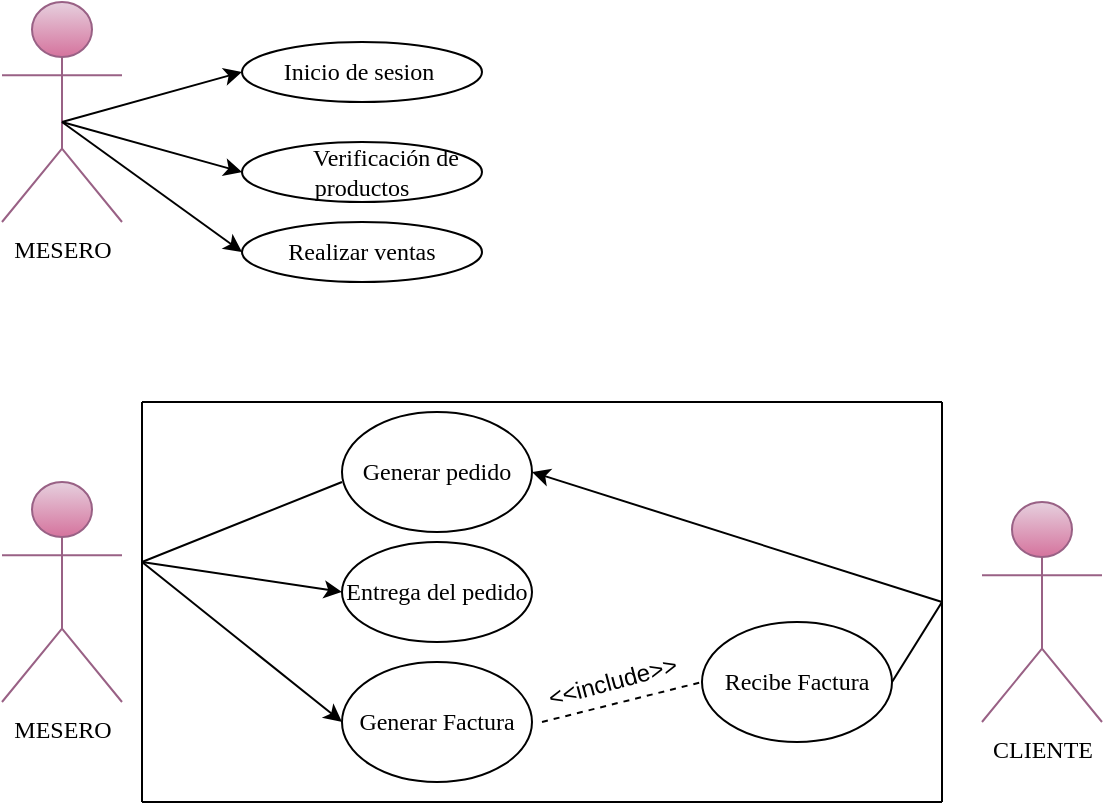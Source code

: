 <mxfile version="22.0.8" type="github" pages="5">
  <diagram id="C5RBs43oDa-KdzZeNtuy" name="MESERO">
    <mxGraphModel dx="794" dy="446" grid="1" gridSize="10" guides="1" tooltips="1" connect="1" arrows="1" fold="1" page="1" pageScale="1" pageWidth="827" pageHeight="1169" math="0" shadow="0">
      <root>
        <mxCell id="WIyWlLk6GJQsqaUBKTNV-0" />
        <mxCell id="WIyWlLk6GJQsqaUBKTNV-1" parent="WIyWlLk6GJQsqaUBKTNV-0" />
        <mxCell id="CDungia_Rln-kpxGpcwq-0" value="MESERO" style="shape=umlActor;verticalLabelPosition=bottom;verticalAlign=top;html=1;outlineConnect=0;fontFamily=Times New Roman;fillColor=#e6d0de;gradientColor=#d5739d;strokeColor=#996185;fontSize=12;" parent="WIyWlLk6GJQsqaUBKTNV-1" vertex="1">
          <mxGeometry x="90" y="320" width="60" height="110" as="geometry" />
        </mxCell>
        <mxCell id="CDungia_Rln-kpxGpcwq-1" value="Inicio de sesion&amp;nbsp;" style="ellipse;whiteSpace=wrap;html=1;fontFamily=Times New Roman;fontSize=12;" parent="WIyWlLk6GJQsqaUBKTNV-1" vertex="1">
          <mxGeometry x="210" y="340" width="120" height="30" as="geometry" />
        </mxCell>
        <mxCell id="CDungia_Rln-kpxGpcwq-2" value="&lt;span style=&quot;white-space: pre; font-size: 12px;&quot;&gt;&#x9;&lt;/span&gt;Verificación de productos" style="ellipse;whiteSpace=wrap;html=1;fontFamily=Times New Roman;fontSize=12;" parent="WIyWlLk6GJQsqaUBKTNV-1" vertex="1">
          <mxGeometry x="210" y="390" width="120" height="30" as="geometry" />
        </mxCell>
        <mxCell id="CDungia_Rln-kpxGpcwq-6" value="" style="endArrow=classic;html=1;rounded=0;entryX=0;entryY=0.5;entryDx=0;entryDy=0;fontFamily=Times New Roman;fontSize=12;" parent="WIyWlLk6GJQsqaUBKTNV-1" target="CDungia_Rln-kpxGpcwq-1" edge="1">
          <mxGeometry width="50" height="50" relative="1" as="geometry">
            <mxPoint x="120" y="380" as="sourcePoint" />
            <mxPoint x="220" y="380.01" as="targetPoint" />
          </mxGeometry>
        </mxCell>
        <mxCell id="CDungia_Rln-kpxGpcwq-23" value="" style="endArrow=classic;html=1;rounded=0;entryX=0;entryY=0.5;entryDx=0;entryDy=0;fontFamily=Times New Roman;fontSize=12;" parent="WIyWlLk6GJQsqaUBKTNV-1" target="CDungia_Rln-kpxGpcwq-2" edge="1">
          <mxGeometry width="50" height="50" relative="1" as="geometry">
            <mxPoint x="120" y="380" as="sourcePoint" />
            <mxPoint x="210" y="400" as="targetPoint" />
          </mxGeometry>
        </mxCell>
        <mxCell id="CDungia_Rln-kpxGpcwq-25" value="" style="endArrow=classic;html=1;rounded=0;entryX=0;entryY=0.5;entryDx=0;entryDy=0;fontFamily=Times New Roman;fontSize=12;" parent="WIyWlLk6GJQsqaUBKTNV-1" target="CDungia_Rln-kpxGpcwq-29" edge="1">
          <mxGeometry width="50" height="50" relative="1" as="geometry">
            <mxPoint x="120" y="380" as="sourcePoint" />
            <mxPoint x="210" y="440" as="targetPoint" />
          </mxGeometry>
        </mxCell>
        <mxCell id="CDungia_Rln-kpxGpcwq-29" value="Realizar ventas" style="ellipse;whiteSpace=wrap;html=1;fontFamily=Times New Roman;fontSize=12;" parent="WIyWlLk6GJQsqaUBKTNV-1" vertex="1">
          <mxGeometry x="210" y="430" width="120" height="30" as="geometry" />
        </mxCell>
        <mxCell id="CDungia_Rln-kpxGpcwq-30" value="MESERO" style="shape=umlActor;verticalLabelPosition=bottom;verticalAlign=top;html=1;outlineConnect=0;fontFamily=Times New Roman;fillColor=#e6d0de;gradientColor=#d5739d;strokeColor=#996185;fontSize=12;" parent="WIyWlLk6GJQsqaUBKTNV-1" vertex="1">
          <mxGeometry x="90" y="560" width="60" height="110" as="geometry" />
        </mxCell>
        <mxCell id="CDungia_Rln-kpxGpcwq-31" value="CLIENTE" style="shape=umlActor;verticalLabelPosition=bottom;verticalAlign=top;html=1;outlineConnect=0;fontFamily=Times New Roman;fillColor=#e6d0de;gradientColor=#d5739d;strokeColor=#996185;fontSize=12;" parent="WIyWlLk6GJQsqaUBKTNV-1" vertex="1">
          <mxGeometry x="580" y="570" width="60" height="110" as="geometry" />
        </mxCell>
        <mxCell id="CDungia_Rln-kpxGpcwq-34" value="Generar Factura" style="ellipse;whiteSpace=wrap;html=1;fontFamily=Times New Roman;fontSize=12;" parent="WIyWlLk6GJQsqaUBKTNV-1" vertex="1">
          <mxGeometry x="260" y="650" width="95" height="60" as="geometry" />
        </mxCell>
        <mxCell id="CDungia_Rln-kpxGpcwq-35" value="Entrega del pedido" style="ellipse;whiteSpace=wrap;html=1;fontFamily=Times New Roman;fontSize=12;" parent="WIyWlLk6GJQsqaUBKTNV-1" vertex="1">
          <mxGeometry x="260" y="590" width="95" height="50" as="geometry" />
        </mxCell>
        <mxCell id="CDungia_Rln-kpxGpcwq-36" value="Generar pedido" style="ellipse;whiteSpace=wrap;html=1;fontFamily=Times New Roman;fontSize=12;" parent="WIyWlLk6GJQsqaUBKTNV-1" vertex="1">
          <mxGeometry x="260" y="525" width="95" height="60" as="geometry" />
        </mxCell>
        <mxCell id="CDungia_Rln-kpxGpcwq-40" value="" style="endArrow=none;html=1;rounded=0;fontFamily=Times New Roman;fontSize=12;" parent="WIyWlLk6GJQsqaUBKTNV-1" edge="1">
          <mxGeometry width="50" height="50" relative="1" as="geometry">
            <mxPoint x="160" y="520" as="sourcePoint" />
            <mxPoint x="560" y="520" as="targetPoint" />
          </mxGeometry>
        </mxCell>
        <mxCell id="CDungia_Rln-kpxGpcwq-42" value="" style="endArrow=none;html=1;rounded=0;fontFamily=Times New Roman;fontSize=12;" parent="WIyWlLk6GJQsqaUBKTNV-1" edge="1">
          <mxGeometry width="50" height="50" relative="1" as="geometry">
            <mxPoint x="160" y="720" as="sourcePoint" />
            <mxPoint x="560" y="720" as="targetPoint" />
          </mxGeometry>
        </mxCell>
        <mxCell id="CDungia_Rln-kpxGpcwq-43" value="" style="endArrow=classic;html=1;rounded=0;entryX=1;entryY=0.5;entryDx=0;entryDy=0;" parent="WIyWlLk6GJQsqaUBKTNV-1" target="CDungia_Rln-kpxGpcwq-36" edge="1">
          <mxGeometry width="50" height="50" relative="1" as="geometry">
            <mxPoint x="560" y="620" as="sourcePoint" />
            <mxPoint x="440" y="560" as="targetPoint" />
          </mxGeometry>
        </mxCell>
        <mxCell id="CDungia_Rln-kpxGpcwq-45" value="" style="endArrow=none;html=1;rounded=0;" parent="WIyWlLk6GJQsqaUBKTNV-1" edge="1">
          <mxGeometry width="50" height="50" relative="1" as="geometry">
            <mxPoint x="160" y="600" as="sourcePoint" />
            <mxPoint x="260" y="560" as="targetPoint" />
          </mxGeometry>
        </mxCell>
        <mxCell id="CDungia_Rln-kpxGpcwq-46" value="" style="endArrow=classic;html=1;rounded=0;entryX=0;entryY=0.5;entryDx=0;entryDy=0;" parent="WIyWlLk6GJQsqaUBKTNV-1" target="CDungia_Rln-kpxGpcwq-35" edge="1">
          <mxGeometry width="50" height="50" relative="1" as="geometry">
            <mxPoint x="160" y="600" as="sourcePoint" />
            <mxPoint x="210" y="550" as="targetPoint" />
          </mxGeometry>
        </mxCell>
        <mxCell id="CDungia_Rln-kpxGpcwq-47" value="" style="endArrow=classic;html=1;rounded=0;entryX=0;entryY=0.5;entryDx=0;entryDy=0;" parent="WIyWlLk6GJQsqaUBKTNV-1" target="CDungia_Rln-kpxGpcwq-34" edge="1">
          <mxGeometry width="50" height="50" relative="1" as="geometry">
            <mxPoint x="160" y="600" as="sourcePoint" />
            <mxPoint x="210" y="550" as="targetPoint" />
          </mxGeometry>
        </mxCell>
        <mxCell id="CDungia_Rln-kpxGpcwq-49" value="Recibe Factura" style="ellipse;whiteSpace=wrap;html=1;fontFamily=Times New Roman;fontSize=12;" parent="WIyWlLk6GJQsqaUBKTNV-1" vertex="1">
          <mxGeometry x="440" y="630" width="95" height="60" as="geometry" />
        </mxCell>
        <mxCell id="CDungia_Rln-kpxGpcwq-51" value="" style="endArrow=none;html=1;rounded=0;" parent="WIyWlLk6GJQsqaUBKTNV-1" edge="1">
          <mxGeometry width="50" height="50" relative="1" as="geometry">
            <mxPoint x="560" y="720" as="sourcePoint" />
            <mxPoint x="560" y="520" as="targetPoint" />
          </mxGeometry>
        </mxCell>
        <mxCell id="CDungia_Rln-kpxGpcwq-52" value="" style="endArrow=none;html=1;rounded=0;" parent="WIyWlLk6GJQsqaUBKTNV-1" edge="1">
          <mxGeometry width="50" height="50" relative="1" as="geometry">
            <mxPoint x="160" y="720" as="sourcePoint" />
            <mxPoint x="160" y="520" as="targetPoint" />
          </mxGeometry>
        </mxCell>
        <mxCell id="CDungia_Rln-kpxGpcwq-53" value="" style="endArrow=none;dashed=1;html=1;rounded=0;entryX=0;entryY=0.5;entryDx=0;entryDy=0;" parent="WIyWlLk6GJQsqaUBKTNV-1" target="CDungia_Rln-kpxGpcwq-49" edge="1">
          <mxGeometry width="50" height="50" relative="1" as="geometry">
            <mxPoint x="360" y="680" as="sourcePoint" />
            <mxPoint x="410" y="660" as="targetPoint" />
          </mxGeometry>
        </mxCell>
        <mxCell id="CDungia_Rln-kpxGpcwq-54" value="&amp;lt;&amp;lt;include&amp;gt;&amp;gt;" style="text;html=1;align=center;verticalAlign=middle;resizable=0;points=[];autosize=1;strokeColor=none;fillColor=none;rotation=-15;" parent="WIyWlLk6GJQsqaUBKTNV-1" vertex="1">
          <mxGeometry x="350" y="645" width="90" height="30" as="geometry" />
        </mxCell>
        <mxCell id="CDungia_Rln-kpxGpcwq-55" value="" style="endArrow=none;html=1;rounded=0;exitX=1;exitY=0.5;exitDx=0;exitDy=0;" parent="WIyWlLk6GJQsqaUBKTNV-1" source="CDungia_Rln-kpxGpcwq-49" edge="1">
          <mxGeometry width="50" height="50" relative="1" as="geometry">
            <mxPoint x="520" y="660" as="sourcePoint" />
            <mxPoint x="560" y="620" as="targetPoint" />
          </mxGeometry>
        </mxCell>
      </root>
    </mxGraphModel>
  </diagram>
  <diagram name="BAR" id="uyrzJn28EC1PDI9LezPf">
    <mxGraphModel dx="794" dy="446" grid="1" gridSize="10" guides="1" tooltips="1" connect="1" arrows="1" fold="1" page="1" pageScale="1" pageWidth="827" pageHeight="1169" math="0" shadow="0">
      <root>
        <mxCell id="U78a5W_wiexEdRj5ytxw-0" />
        <mxCell id="U78a5W_wiexEdRj5ytxw-1" parent="U78a5W_wiexEdRj5ytxw-0" />
        <mxCell id="GqAJbsDinhLhrzVPoYNA-0" value="Bartender" style="shape=umlActor;verticalLabelPosition=bottom;verticalAlign=top;html=1;" parent="U78a5W_wiexEdRj5ytxw-1" vertex="1">
          <mxGeometry x="102" y="422" width="90" height="140" as="geometry" />
        </mxCell>
        <mxCell id="GqAJbsDinhLhrzVPoYNA-1" value="Recibe pedido" style="ellipse;whiteSpace=wrap;html=1;" parent="U78a5W_wiexEdRj5ytxw-1" vertex="1">
          <mxGeometry x="240" y="390" width="140" height="40" as="geometry" />
        </mxCell>
        <mxCell id="GqAJbsDinhLhrzVPoYNA-2" value="Inventario" style="ellipse;whiteSpace=wrap;html=1;" parent="U78a5W_wiexEdRj5ytxw-1" vertex="1">
          <mxGeometry x="240" y="440" width="140" height="40" as="geometry" />
        </mxCell>
        <mxCell id="GqAJbsDinhLhrzVPoYNA-3" value="Preparación" style="ellipse;whiteSpace=wrap;html=1;" parent="U78a5W_wiexEdRj5ytxw-1" vertex="1">
          <mxGeometry x="240" y="490" width="140" height="40" as="geometry" />
        </mxCell>
        <mxCell id="GqAJbsDinhLhrzVPoYNA-4" value="Entrega" style="ellipse;whiteSpace=wrap;html=1;" parent="U78a5W_wiexEdRj5ytxw-1" vertex="1">
          <mxGeometry x="240" y="545" width="140" height="40" as="geometry" />
        </mxCell>
        <mxCell id="GqAJbsDinhLhrzVPoYNA-7" value="" style="endArrow=classic;html=1;rounded=0;entryX=0;entryY=0.5;entryDx=0;entryDy=0;exitX=0.5;exitY=0.5;exitDx=0;exitDy=0;exitPerimeter=0;" parent="U78a5W_wiexEdRj5ytxw-1" source="GqAJbsDinhLhrzVPoYNA-0" target="GqAJbsDinhLhrzVPoYNA-1" edge="1">
          <mxGeometry width="50" height="50" relative="1" as="geometry">
            <mxPoint x="152" y="500" as="sourcePoint" />
            <mxPoint x="220" y="450" as="targetPoint" />
          </mxGeometry>
        </mxCell>
        <mxCell id="GqAJbsDinhLhrzVPoYNA-9" value="" style="endArrow=classic;html=1;rounded=0;entryX=0;entryY=0.5;entryDx=0;entryDy=0;exitX=0.5;exitY=0.5;exitDx=0;exitDy=0;exitPerimeter=0;" parent="U78a5W_wiexEdRj5ytxw-1" target="GqAJbsDinhLhrzVPoYNA-2" edge="1">
          <mxGeometry width="50" height="50" relative="1" as="geometry">
            <mxPoint x="147" y="490" as="sourcePoint" />
            <mxPoint x="240" y="368" as="targetPoint" />
          </mxGeometry>
        </mxCell>
        <mxCell id="GqAJbsDinhLhrzVPoYNA-11" value="" style="endArrow=classic;html=1;rounded=0;entryX=0;entryY=0.5;entryDx=0;entryDy=0;exitX=0.5;exitY=0.5;exitDx=0;exitDy=0;exitPerimeter=0;" parent="U78a5W_wiexEdRj5ytxw-1" target="GqAJbsDinhLhrzVPoYNA-4" edge="1">
          <mxGeometry width="50" height="50" relative="1" as="geometry">
            <mxPoint x="147" y="490" as="sourcePoint" />
            <mxPoint x="240" y="368" as="targetPoint" />
          </mxGeometry>
        </mxCell>
        <mxCell id="GqAJbsDinhLhrzVPoYNA-12" value="" style="endArrow=classic;html=1;rounded=0;entryX=0;entryY=0.5;entryDx=0;entryDy=0;exitX=0.5;exitY=0.5;exitDx=0;exitDy=0;exitPerimeter=0;" parent="U78a5W_wiexEdRj5ytxw-1" target="GqAJbsDinhLhrzVPoYNA-3" edge="1">
          <mxGeometry width="50" height="50" relative="1" as="geometry">
            <mxPoint x="147" y="490" as="sourcePoint" />
            <mxPoint x="240" y="368" as="targetPoint" />
          </mxGeometry>
        </mxCell>
      </root>
    </mxGraphModel>
  </diagram>
  <diagram name="CAJERO" id="6ks3QOqxWbxU5lEoYeaq">
    <mxGraphModel dx="1323" dy="743" grid="1" gridSize="10" guides="1" tooltips="1" connect="1" arrows="1" fold="1" page="1" pageScale="1" pageWidth="827" pageHeight="1169" math="0" shadow="0">
      <root>
        <mxCell id="HUmP4-jnOYjWoAJB47kP-0" />
        <mxCell id="HUmP4-jnOYjWoAJB47kP-1" parent="HUmP4-jnOYjWoAJB47kP-0" />
        <mxCell id="HUmP4-jnOYjWoAJB47kP-2" value="Persona" style="swimlane;fontStyle=2;align=center;verticalAlign=top;childLayout=stackLayout;horizontal=1;startSize=26;horizontalStack=0;resizeParent=1;resizeLast=0;collapsible=1;marginBottom=0;rounded=0;shadow=0;strokeWidth=1;" parent="HUmP4-jnOYjWoAJB47kP-1" vertex="1">
          <mxGeometry x="330" y="90" width="160" height="204" as="geometry">
            <mxRectangle x="230" y="140" width="160" height="26" as="alternateBounds" />
          </mxGeometry>
        </mxCell>
        <mxCell id="HUmP4-jnOYjWoAJB47kP-3" value="Nombre" style="text;align=left;verticalAlign=top;spacingLeft=4;spacingRight=4;overflow=hidden;rotatable=0;points=[[0,0.5],[1,0.5]];portConstraint=eastwest;" parent="HUmP4-jnOYjWoAJB47kP-2" vertex="1">
          <mxGeometry y="26" width="160" height="26" as="geometry" />
        </mxCell>
        <mxCell id="HUmP4-jnOYjWoAJB47kP-4" value="ID" style="text;align=left;verticalAlign=top;spacingLeft=4;spacingRight=4;overflow=hidden;rotatable=0;points=[[0,0.5],[1,0.5]];portConstraint=eastwest;rounded=0;shadow=0;html=0;" parent="HUmP4-jnOYjWoAJB47kP-2" vertex="1">
          <mxGeometry y="52" width="160" height="28" as="geometry" />
        </mxCell>
        <mxCell id="xZxbgVRhVAFPskiZTyJH-0" value="usuario&lt;br&gt;" style="text;strokeColor=none;fillColor=none;align=left;verticalAlign=top;spacingLeft=4;spacingRight=4;overflow=hidden;rotatable=0;points=[[0,0.5],[1,0.5]];portConstraint=eastwest;whiteSpace=wrap;html=1;" parent="HUmP4-jnOYjWoAJB47kP-2" vertex="1">
          <mxGeometry y="80" width="160" height="26" as="geometry" />
        </mxCell>
        <mxCell id="xZxbgVRhVAFPskiZTyJH-48" value="Código" style="text;align=left;verticalAlign=top;spacingLeft=4;spacingRight=4;overflow=hidden;rotatable=0;points=[[0,0.5],[1,0.5]];portConstraint=eastwest;rounded=0;shadow=0;html=0;" parent="HUmP4-jnOYjWoAJB47kP-2" vertex="1">
          <mxGeometry y="106" width="160" height="30" as="geometry" />
        </mxCell>
        <mxCell id="HUmP4-jnOYjWoAJB47kP-6" value="" style="line;html=1;strokeWidth=1;align=left;verticalAlign=middle;spacingTop=-1;spacingLeft=3;spacingRight=3;rotatable=0;labelPosition=right;points=[];portConstraint=eastwest;" parent="HUmP4-jnOYjWoAJB47kP-2" vertex="1">
          <mxGeometry y="136" width="160" height="8" as="geometry" />
        </mxCell>
        <mxCell id="4wfHX-8NDGqYXQVJ519T-0" value="Cajero" style="shape=umlActor;verticalLabelPosition=bottom;verticalAlign=top;html=1;outlineConnect=0;" parent="HUmP4-jnOYjWoAJB47kP-1" vertex="1">
          <mxGeometry x="70" y="690" width="80" height="120" as="geometry" />
        </mxCell>
        <mxCell id="4wfHX-8NDGqYXQVJ519T-1" value="Inicio de sesion&amp;nbsp;" style="ellipse;whiteSpace=wrap;html=1;" parent="HUmP4-jnOYjWoAJB47kP-1" vertex="1">
          <mxGeometry x="294" y="675" width="120" height="30" as="geometry" />
        </mxCell>
        <mxCell id="4wfHX-8NDGqYXQVJ519T-2" value="Registro de pago" style="ellipse;whiteSpace=wrap;html=1;" parent="HUmP4-jnOYjWoAJB47kP-1" vertex="1">
          <mxGeometry x="290" y="775" width="120" height="30" as="geometry" />
        </mxCell>
        <mxCell id="4wfHX-8NDGqYXQVJ519T-3" value="Consulta de datos" style="ellipse;whiteSpace=wrap;html=1;" parent="HUmP4-jnOYjWoAJB47kP-1" vertex="1">
          <mxGeometry x="280" y="840" width="120" height="30" as="geometry" />
        </mxCell>
        <mxCell id="4wfHX-8NDGqYXQVJ519T-4" value="Menu clientes" style="ellipse;whiteSpace=wrap;html=1;" parent="HUmP4-jnOYjWoAJB47kP-1" vertex="1">
          <mxGeometry x="294" y="880" width="120" height="30" as="geometry" />
        </mxCell>
        <mxCell id="4wfHX-8NDGqYXQVJ519T-5" style="edgeStyle=orthogonalEdgeStyle;rounded=0;orthogonalLoop=1;jettySize=auto;html=1;exitX=0.5;exitY=1;exitDx=0;exitDy=0;" parent="HUmP4-jnOYjWoAJB47kP-1" source="4wfHX-8NDGqYXQVJ519T-3" target="4wfHX-8NDGqYXQVJ519T-3" edge="1">
          <mxGeometry relative="1" as="geometry" />
        </mxCell>
        <mxCell id="4wfHX-8NDGqYXQVJ519T-6" value="" style="endArrow=classic;html=1;rounded=0;entryX=-0.008;entryY=0.767;entryDx=0;entryDy=0;entryPerimeter=0;" parent="HUmP4-jnOYjWoAJB47kP-1" target="4wfHX-8NDGqYXQVJ519T-1" edge="1">
          <mxGeometry width="50" height="50" relative="1" as="geometry">
            <mxPoint x="170" y="740" as="sourcePoint" />
            <mxPoint x="250" y="590" as="targetPoint" />
          </mxGeometry>
        </mxCell>
        <mxCell id="4wfHX-8NDGqYXQVJ519T-7" value="" style="endArrow=classic;html=1;rounded=0;" parent="HUmP4-jnOYjWoAJB47kP-1" target="4wfHX-8NDGqYXQVJ519T-2" edge="1">
          <mxGeometry width="50" height="50" relative="1" as="geometry">
            <mxPoint x="170" y="740" as="sourcePoint" />
            <mxPoint x="319" y="616.5" as="targetPoint" />
          </mxGeometry>
        </mxCell>
        <mxCell id="4wfHX-8NDGqYXQVJ519T-8" value="" style="endArrow=classic;html=1;rounded=0;" parent="HUmP4-jnOYjWoAJB47kP-1" target="4wfHX-8NDGqYXQVJ519T-3" edge="1">
          <mxGeometry width="50" height="50" relative="1" as="geometry">
            <mxPoint x="170" y="740" as="sourcePoint" />
            <mxPoint x="329" y="613" as="targetPoint" />
          </mxGeometry>
        </mxCell>
        <mxCell id="4wfHX-8NDGqYXQVJ519T-9" value="" style="endArrow=classic;html=1;rounded=0;entryX=0.083;entryY=0.267;entryDx=0;entryDy=0;entryPerimeter=0;" parent="HUmP4-jnOYjWoAJB47kP-1" target="4wfHX-8NDGqYXQVJ519T-4" edge="1">
          <mxGeometry width="50" height="50" relative="1" as="geometry">
            <mxPoint x="170" y="740" as="sourcePoint" />
            <mxPoint x="339" y="623" as="targetPoint" />
          </mxGeometry>
        </mxCell>
        <mxCell id="4wfHX-8NDGqYXQVJ519T-21" style="edgeStyle=orthogonalEdgeStyle;rounded=0;orthogonalLoop=1;jettySize=auto;html=1;entryX=0.5;entryY=0;entryDx=0;entryDy=0;" parent="HUmP4-jnOYjWoAJB47kP-1" target="4wfHX-8NDGqYXQVJ519T-11" edge="1">
          <mxGeometry relative="1" as="geometry">
            <mxPoint x="132" y="1370" as="sourcePoint" />
          </mxGeometry>
        </mxCell>
        <mxCell id="4wfHX-8NDGqYXQVJ519T-10" value="inicio" style="strokeWidth=2;html=1;shape=mxgraph.flowchart.start_2;whiteSpace=wrap;" parent="HUmP4-jnOYjWoAJB47kP-1" vertex="1">
          <mxGeometry x="92" y="1290" width="80" height="80" as="geometry" />
        </mxCell>
        <mxCell id="4wfHX-8NDGqYXQVJ519T-11" value="Ingreso usuario y contraseña&amp;nbsp;" style="rounded=1;whiteSpace=wrap;html=1;absoluteArcSize=1;arcSize=14;strokeWidth=2;" parent="HUmP4-jnOYjWoAJB47kP-1" vertex="1">
          <mxGeometry x="62" y="1400" width="140" height="30" as="geometry" />
        </mxCell>
        <mxCell id="H0mB1ZVKSSZ8GYhU0xZ9-3" style="edgeStyle=orthogonalEdgeStyle;rounded=0;orthogonalLoop=1;jettySize=auto;html=1;entryX=0.5;entryY=0;entryDx=0;entryDy=0;" parent="HUmP4-jnOYjWoAJB47kP-1" source="4wfHX-8NDGqYXQVJ519T-12" target="4wfHX-8NDGqYXQVJ519T-13" edge="1">
          <mxGeometry relative="1" as="geometry" />
        </mxCell>
        <mxCell id="H0mB1ZVKSSZ8GYhU0xZ9-7" style="edgeStyle=orthogonalEdgeStyle;rounded=0;orthogonalLoop=1;jettySize=auto;html=1;" parent="HUmP4-jnOYjWoAJB47kP-1" edge="1">
          <mxGeometry relative="1" as="geometry">
            <mxPoint x="248" y="1490" as="targetPoint" />
            <mxPoint x="178" y="1490" as="sourcePoint" />
          </mxGeometry>
        </mxCell>
        <mxCell id="4wfHX-8NDGqYXQVJ519T-12" value="usuario registrado&amp;nbsp;&amp;nbsp;" style="strokeWidth=2;html=1;shape=mxgraph.flowchart.decision;whiteSpace=wrap;" parent="HUmP4-jnOYjWoAJB47kP-1" vertex="1">
          <mxGeometry x="92" y="1460" width="100" height="60" as="geometry" />
        </mxCell>
        <mxCell id="H0mB1ZVKSSZ8GYhU0xZ9-1" style="edgeStyle=orthogonalEdgeStyle;rounded=0;orthogonalLoop=1;jettySize=auto;html=1;exitX=0.5;exitY=0;exitDx=0;exitDy=0;" parent="HUmP4-jnOYjWoAJB47kP-1" source="4wfHX-8NDGqYXQVJ519T-13" edge="1">
          <mxGeometry relative="1" as="geometry">
            <mxPoint x="142" y="1550" as="targetPoint" />
          </mxGeometry>
        </mxCell>
        <mxCell id="H0mB1ZVKSSZ8GYhU0xZ9-13" style="edgeStyle=orthogonalEdgeStyle;rounded=0;orthogonalLoop=1;jettySize=auto;html=1;entryX=0.5;entryY=0;entryDx=0;entryDy=0;" parent="HUmP4-jnOYjWoAJB47kP-1" source="4wfHX-8NDGqYXQVJ519T-13" target="H0mB1ZVKSSZ8GYhU0xZ9-10" edge="1">
          <mxGeometry relative="1" as="geometry" />
        </mxCell>
        <mxCell id="4wfHX-8NDGqYXQVJ519T-13" value="inicio de&amp;nbsp; seccion&amp;nbsp;" style="whiteSpace=wrap;html=1;strokeWidth=2;" parent="HUmP4-jnOYjWoAJB47kP-1" vertex="1">
          <mxGeometry x="82" y="1550" width="120" height="60" as="geometry" />
        </mxCell>
        <mxCell id="4wfHX-8NDGqYXQVJ519T-20" style="edgeStyle=orthogonalEdgeStyle;rounded=0;orthogonalLoop=1;jettySize=auto;html=1;exitX=0.5;exitY=1;exitDx=0;exitDy=0;entryX=0.5;entryY=0;entryDx=0;entryDy=0;entryPerimeter=0;" parent="HUmP4-jnOYjWoAJB47kP-1" source="4wfHX-8NDGqYXQVJ519T-11" target="4wfHX-8NDGqYXQVJ519T-12" edge="1">
          <mxGeometry relative="1" as="geometry" />
        </mxCell>
        <mxCell id="H0mB1ZVKSSZ8GYhU0xZ9-4" value="NO" style="text;html=1;align=center;verticalAlign=middle;resizable=0;points=[];autosize=1;strokeColor=none;fillColor=none;" parent="HUmP4-jnOYjWoAJB47kP-1" vertex="1">
          <mxGeometry x="202" y="1458" width="40" height="30" as="geometry" />
        </mxCell>
        <mxCell id="H0mB1ZVKSSZ8GYhU0xZ9-5" value="SI" style="text;html=1;align=center;verticalAlign=middle;resizable=0;points=[];autosize=1;strokeColor=none;fillColor=none;" parent="HUmP4-jnOYjWoAJB47kP-1" vertex="1">
          <mxGeometry x="102" y="1518" width="30" height="30" as="geometry" />
        </mxCell>
        <mxCell id="H0mB1ZVKSSZ8GYhU0xZ9-9" style="edgeStyle=orthogonalEdgeStyle;rounded=0;orthogonalLoop=1;jettySize=auto;html=1;entryX=1;entryY=0.5;entryDx=0;entryDy=0;" parent="HUmP4-jnOYjWoAJB47kP-1" target="4wfHX-8NDGqYXQVJ519T-11" edge="1">
          <mxGeometry relative="1" as="geometry">
            <mxPoint x="272" y="1400" as="targetPoint" />
            <Array as="points">
              <mxPoint x="322" y="1415" />
            </Array>
            <mxPoint x="322" y="1475" as="sourcePoint" />
          </mxGeometry>
        </mxCell>
        <mxCell id="H0mB1ZVKSSZ8GYhU0xZ9-6" value="Registrar usuario" style="rounded=1;whiteSpace=wrap;html=1;absoluteArcSize=1;arcSize=14;strokeWidth=2;" parent="HUmP4-jnOYjWoAJB47kP-1" vertex="1">
          <mxGeometry x="250" y="1475" width="140" height="30" as="geometry" />
        </mxCell>
        <mxCell id="H0mB1ZVKSSZ8GYhU0xZ9-12" style="edgeStyle=orthogonalEdgeStyle;rounded=0;orthogonalLoop=1;jettySize=auto;html=1;entryX=-0.05;entryY=0.667;entryDx=0;entryDy=0;entryPerimeter=0;" parent="HUmP4-jnOYjWoAJB47kP-1" source="H0mB1ZVKSSZ8GYhU0xZ9-10" target="H0mB1ZVKSSZ8GYhU0xZ9-11" edge="1">
          <mxGeometry relative="1" as="geometry">
            <mxPoint x="242" y="1665" as="targetPoint" />
          </mxGeometry>
        </mxCell>
        <mxCell id="H0mB1ZVKSSZ8GYhU0xZ9-10" value="Consultar datos de Pedido" style="whiteSpace=wrap;html=1;strokeWidth=2;" parent="HUmP4-jnOYjWoAJB47kP-1" vertex="1">
          <mxGeometry x="82" y="1650" width="120" height="30" as="geometry" />
        </mxCell>
        <mxCell id="H0mB1ZVKSSZ8GYhU0xZ9-19" style="edgeStyle=orthogonalEdgeStyle;rounded=0;orthogonalLoop=1;jettySize=auto;html=1;entryX=0.92;entryY=0.14;entryDx=0;entryDy=0;entryPerimeter=0;" parent="HUmP4-jnOYjWoAJB47kP-1" source="H0mB1ZVKSSZ8GYhU0xZ9-11" target="H0mB1ZVKSSZ8GYhU0xZ9-17" edge="1">
          <mxGeometry relative="1" as="geometry">
            <mxPoint x="292" y="1680" as="targetPoint" />
            <Array as="points">
              <mxPoint x="312" y="1708" />
            </Array>
          </mxGeometry>
        </mxCell>
        <mxCell id="H0mB1ZVKSSZ8GYhU0xZ9-11" value="BD" style="strokeWidth=2;html=1;shape=mxgraph.flowchart.database;whiteSpace=wrap;" parent="HUmP4-jnOYjWoAJB47kP-1" vertex="1">
          <mxGeometry x="270" y="1610" width="60" height="40" as="geometry" />
        </mxCell>
        <mxCell id="H0mB1ZVKSSZ8GYhU0xZ9-14" value="Registrar pago&amp;nbsp;" style="whiteSpace=wrap;html=1;strokeWidth=2;" parent="HUmP4-jnOYjWoAJB47kP-1" vertex="1">
          <mxGeometry x="92" y="1782.5" width="120" height="27.5" as="geometry" />
        </mxCell>
        <mxCell id="H0mB1ZVKSSZ8GYhU0xZ9-15" value="BD" style="strokeWidth=2;html=1;shape=mxgraph.flowchart.database;whiteSpace=wrap;" parent="HUmP4-jnOYjWoAJB47kP-1" vertex="1">
          <mxGeometry x="270" y="1773.75" width="60" height="45" as="geometry" />
        </mxCell>
        <mxCell id="H0mB1ZVKSSZ8GYhU0xZ9-23" style="edgeStyle=orthogonalEdgeStyle;rounded=0;orthogonalLoop=1;jettySize=auto;html=1;" parent="HUmP4-jnOYjWoAJB47kP-1" source="H0mB1ZVKSSZ8GYhU0xZ9-17" edge="1">
          <mxGeometry relative="1" as="geometry">
            <mxPoint x="142" y="1780" as="targetPoint" />
          </mxGeometry>
        </mxCell>
        <mxCell id="H0mB1ZVKSSZ8GYhU0xZ9-17" value="cantidad y precio por bebida" style="strokeWidth=2;html=1;shape=mxgraph.flowchart.display;whiteSpace=wrap;" parent="HUmP4-jnOYjWoAJB47kP-1" vertex="1">
          <mxGeometry x="82" y="1700" width="120" height="40" as="geometry" />
        </mxCell>
        <mxCell id="H0mB1ZVKSSZ8GYhU0xZ9-24" style="edgeStyle=orthogonalEdgeStyle;rounded=0;orthogonalLoop=1;jettySize=auto;html=1;entryX=0;entryY=0.5;entryDx=0;entryDy=0;entryPerimeter=0;" parent="HUmP4-jnOYjWoAJB47kP-1" source="H0mB1ZVKSSZ8GYhU0xZ9-14" target="H0mB1ZVKSSZ8GYhU0xZ9-15" edge="1">
          <mxGeometry relative="1" as="geometry" />
        </mxCell>
        <mxCell id="H0mB1ZVKSSZ8GYhU0xZ9-26" style="edgeStyle=orthogonalEdgeStyle;rounded=0;orthogonalLoop=1;jettySize=auto;html=1;entryX=0.5;entryY=0;entryDx=0;entryDy=0;entryPerimeter=0;" parent="HUmP4-jnOYjWoAJB47kP-1" source="H0mB1ZVKSSZ8GYhU0xZ9-14" edge="1">
          <mxGeometry relative="1" as="geometry">
            <mxPoint x="152" y="1840" as="targetPoint" />
          </mxGeometry>
        </mxCell>
        <mxCell id="H0mB1ZVKSSZ8GYhU0xZ9-31" value="" style="edgeStyle=orthogonalEdgeStyle;rounded=0;orthogonalLoop=1;jettySize=auto;html=1;" parent="HUmP4-jnOYjWoAJB47kP-1" source="H0mB1ZVKSSZ8GYhU0xZ9-27" target="H0mB1ZVKSSZ8GYhU0xZ9-28" edge="1">
          <mxGeometry relative="1" as="geometry" />
        </mxCell>
        <mxCell id="H0mB1ZVKSSZ8GYhU0xZ9-27" value="Generacion de facturas&amp;nbsp; para bases de datos y&amp;nbsp; en fisico para clienbte" style="strokeWidth=2;html=1;shape=mxgraph.flowchart.multi-document;whiteSpace=wrap;" parent="HUmP4-jnOYjWoAJB47kP-1" vertex="1">
          <mxGeometry x="82" y="1847.5" width="160" height="70" as="geometry" />
        </mxCell>
        <mxCell id="H0mB1ZVKSSZ8GYhU0xZ9-28" value="BD" style="strokeWidth=2;html=1;shape=mxgraph.flowchart.database;whiteSpace=wrap;" parent="HUmP4-jnOYjWoAJB47kP-1" vertex="1">
          <mxGeometry x="270" y="1860" width="60" height="45" as="geometry" />
        </mxCell>
        <mxCell id="H0mB1ZVKSSZ8GYhU0xZ9-32" value="FIN" style="strokeWidth=2;html=1;shape=mxgraph.flowchart.terminator;whiteSpace=wrap;" parent="HUmP4-jnOYjWoAJB47kP-1" vertex="1">
          <mxGeometry x="112" y="1939" width="100" height="60" as="geometry" />
        </mxCell>
        <mxCell id="Lfw9JMB-DRZQ4h1b1JHC-0" value="&lt;font style=&quot;vertical-align: inherit;&quot;&gt;&lt;font style=&quot;vertical-align: inherit;&quot;&gt;Bar&lt;/font&gt;&lt;/font&gt;" style="swimlane;fontStyle=0;childLayout=stackLayout;horizontal=1;startSize=26;fillColor=none;horizontalStack=0;resizeParent=1;resizeParentMax=0;resizeLast=0;collapsible=1;marginBottom=0;whiteSpace=wrap;html=1;" parent="HUmP4-jnOYjWoAJB47kP-1" vertex="1">
          <mxGeometry x="60" y="16" width="130" height="154" as="geometry" />
        </mxCell>
        <mxCell id="Lfw9JMB-DRZQ4h1b1JHC-1" value="&lt;font style=&quot;vertical-align: inherit;&quot;&gt;&lt;font style=&quot;vertical-align: inherit;&quot;&gt;&lt;font style=&quot;vertical-align: inherit;&quot;&gt;&lt;font style=&quot;vertical-align: inherit;&quot;&gt;&lt;font style=&quot;vertical-align: inherit;&quot;&gt;&lt;font style=&quot;vertical-align: inherit;&quot;&gt;personas&lt;/font&gt;&lt;/font&gt;&lt;/font&gt;&lt;/font&gt;&lt;/font&gt;&lt;/font&gt;" style="text;strokeColor=none;fillColor=none;align=left;verticalAlign=top;spacingLeft=4;spacingRight=4;overflow=hidden;rotatable=0;points=[[0,0.5],[1,0.5]];portConstraint=eastwest;whiteSpace=wrap;html=1;" parent="Lfw9JMB-DRZQ4h1b1JHC-0" vertex="1">
          <mxGeometry y="26" width="130" height="24" as="geometry" />
        </mxCell>
        <mxCell id="Lfw9JMB-DRZQ4h1b1JHC-2" value="&lt;font style=&quot;vertical-align: inherit;&quot;&gt;&lt;font style=&quot;vertical-align: inherit;&quot;&gt;&lt;font style=&quot;vertical-align: inherit;&quot;&gt;&lt;font style=&quot;vertical-align: inherit;&quot;&gt;bebidas&lt;/font&gt;&lt;/font&gt;&lt;/font&gt;&lt;/font&gt;" style="text;strokeColor=none;fillColor=none;align=left;verticalAlign=top;spacingLeft=4;spacingRight=4;overflow=hidden;rotatable=0;points=[[0,0.5],[1,0.5]];portConstraint=eastwest;whiteSpace=wrap;html=1;" parent="Lfw9JMB-DRZQ4h1b1JHC-0" vertex="1">
          <mxGeometry y="50" width="130" height="26" as="geometry" />
        </mxCell>
        <mxCell id="Lfw9JMB-DRZQ4h1b1JHC-16" value="&lt;font style=&quot;vertical-align: inherit;&quot;&gt;&lt;font style=&quot;vertical-align: inherit;&quot;&gt;productos&lt;/font&gt;&lt;/font&gt;" style="text;strokeColor=none;fillColor=none;align=left;verticalAlign=top;spacingLeft=4;spacingRight=4;overflow=hidden;rotatable=0;points=[[0,0.5],[1,0.5]];portConstraint=eastwest;whiteSpace=wrap;html=1;" parent="Lfw9JMB-DRZQ4h1b1JHC-0" vertex="1">
          <mxGeometry y="76" width="130" height="26" as="geometry" />
        </mxCell>
        <mxCell id="Lfw9JMB-DRZQ4h1b1JHC-17" value="Cantidad" style="text;strokeColor=none;fillColor=none;align=left;verticalAlign=top;spacingLeft=4;spacingRight=4;overflow=hidden;rotatable=0;points=[[0,0.5],[1,0.5]];portConstraint=eastwest;whiteSpace=wrap;html=1;" parent="Lfw9JMB-DRZQ4h1b1JHC-0" vertex="1">
          <mxGeometry y="102" width="130" height="26" as="geometry" />
        </mxCell>
        <mxCell id="Lfw9JMB-DRZQ4h1b1JHC-3" value="Cobrar" style="text;strokeColor=none;fillColor=none;align=left;verticalAlign=top;spacingLeft=4;spacingRight=4;overflow=hidden;rotatable=0;points=[[0,0.5],[1,0.5]];portConstraint=eastwest;whiteSpace=wrap;html=1;" parent="Lfw9JMB-DRZQ4h1b1JHC-0" vertex="1">
          <mxGeometry y="128" width="130" height="26" as="geometry" />
        </mxCell>
        <mxCell id="xZxbgVRhVAFPskiZTyJH-1" value="Administrador" style="swimlane;fontStyle=2;align=center;verticalAlign=top;childLayout=stackLayout;horizontal=1;startSize=26;horizontalStack=0;resizeParent=1;resizeLast=0;collapsible=1;marginBottom=0;rounded=0;shadow=0;strokeWidth=1;" parent="HUmP4-jnOYjWoAJB47kP-1" vertex="1">
          <mxGeometry x="540" y="16" width="160" height="174" as="geometry">
            <mxRectangle x="230" y="140" width="160" height="26" as="alternateBounds" />
          </mxGeometry>
        </mxCell>
        <mxCell id="xZxbgVRhVAFPskiZTyJH-2" value="Nombre" style="text;align=left;verticalAlign=top;spacingLeft=4;spacingRight=4;overflow=hidden;rotatable=0;points=[[0,0.5],[1,0.5]];portConstraint=eastwest;" parent="xZxbgVRhVAFPskiZTyJH-1" vertex="1">
          <mxGeometry y="26" width="160" height="26" as="geometry" />
        </mxCell>
        <mxCell id="xZxbgVRhVAFPskiZTyJH-3" value="ID" style="text;align=left;verticalAlign=top;spacingLeft=4;spacingRight=4;overflow=hidden;rotatable=0;points=[[0,0.5],[1,0.5]];portConstraint=eastwest;rounded=0;shadow=0;html=0;" parent="xZxbgVRhVAFPskiZTyJH-1" vertex="1">
          <mxGeometry y="52" width="160" height="28" as="geometry" />
        </mxCell>
        <mxCell id="xZxbgVRhVAFPskiZTyJH-4" value="usuario&lt;br&gt;" style="text;strokeColor=none;fillColor=none;align=left;verticalAlign=top;spacingLeft=4;spacingRight=4;overflow=hidden;rotatable=0;points=[[0,0.5],[1,0.5]];portConstraint=eastwest;whiteSpace=wrap;html=1;" parent="xZxbgVRhVAFPskiZTyJH-1" vertex="1">
          <mxGeometry y="80" width="160" height="26" as="geometry" />
        </mxCell>
        <mxCell id="xZxbgVRhVAFPskiZTyJH-5" value="Código" style="text;align=left;verticalAlign=top;spacingLeft=4;spacingRight=4;overflow=hidden;rotatable=0;points=[[0,0.5],[1,0.5]];portConstraint=eastwest;rounded=0;shadow=0;html=0;" parent="xZxbgVRhVAFPskiZTyJH-1" vertex="1">
          <mxGeometry y="106" width="160" height="30" as="geometry" />
        </mxCell>
        <mxCell id="xZxbgVRhVAFPskiZTyJH-6" value="" style="line;html=1;strokeWidth=1;align=left;verticalAlign=middle;spacingTop=-1;spacingLeft=3;spacingRight=3;rotatable=0;labelPosition=right;points=[];portConstraint=eastwest;" parent="xZxbgVRhVAFPskiZTyJH-1" vertex="1">
          <mxGeometry y="136" width="160" height="8" as="geometry" />
        </mxCell>
        <mxCell id="xZxbgVRhVAFPskiZTyJH-8" value="Cajero" style="swimlane;fontStyle=2;align=center;verticalAlign=top;childLayout=stackLayout;horizontal=1;startSize=26;horizontalStack=0;resizeParent=1;resizeLast=0;collapsible=1;marginBottom=0;rounded=0;shadow=0;strokeWidth=1;" parent="HUmP4-jnOYjWoAJB47kP-1" vertex="1">
          <mxGeometry x="290" y="310" width="160" height="174" as="geometry">
            <mxRectangle x="230" y="140" width="160" height="26" as="alternateBounds" />
          </mxGeometry>
        </mxCell>
        <mxCell id="xZxbgVRhVAFPskiZTyJH-9" value="Nombre" style="text;align=left;verticalAlign=top;spacingLeft=4;spacingRight=4;overflow=hidden;rotatable=0;points=[[0,0.5],[1,0.5]];portConstraint=eastwest;" parent="xZxbgVRhVAFPskiZTyJH-8" vertex="1">
          <mxGeometry y="26" width="160" height="26" as="geometry" />
        </mxCell>
        <mxCell id="xZxbgVRhVAFPskiZTyJH-10" value="ID" style="text;align=left;verticalAlign=top;spacingLeft=4;spacingRight=4;overflow=hidden;rotatable=0;points=[[0,0.5],[1,0.5]];portConstraint=eastwest;rounded=0;shadow=0;html=0;" parent="xZxbgVRhVAFPskiZTyJH-8" vertex="1">
          <mxGeometry y="52" width="160" height="28" as="geometry" />
        </mxCell>
        <mxCell id="xZxbgVRhVAFPskiZTyJH-11" value="usuario&lt;br&gt;" style="text;strokeColor=none;fillColor=none;align=left;verticalAlign=top;spacingLeft=4;spacingRight=4;overflow=hidden;rotatable=0;points=[[0,0.5],[1,0.5]];portConstraint=eastwest;whiteSpace=wrap;html=1;" parent="xZxbgVRhVAFPskiZTyJH-8" vertex="1">
          <mxGeometry y="80" width="160" height="26" as="geometry" />
        </mxCell>
        <mxCell id="xZxbgVRhVAFPskiZTyJH-12" value="Código" style="text;align=left;verticalAlign=top;spacingLeft=4;spacingRight=4;overflow=hidden;rotatable=0;points=[[0,0.5],[1,0.5]];portConstraint=eastwest;rounded=0;shadow=0;html=0;" parent="xZxbgVRhVAFPskiZTyJH-8" vertex="1">
          <mxGeometry y="106" width="160" height="30" as="geometry" />
        </mxCell>
        <mxCell id="xZxbgVRhVAFPskiZTyJH-13" value="" style="line;html=1;strokeWidth=1;align=left;verticalAlign=middle;spacingTop=-1;spacingLeft=3;spacingRight=3;rotatable=0;labelPosition=right;points=[];portConstraint=eastwest;" parent="xZxbgVRhVAFPskiZTyJH-8" vertex="1">
          <mxGeometry y="136" width="160" height="8" as="geometry" />
        </mxCell>
        <mxCell id="xZxbgVRhVAFPskiZTyJH-15" value="Mesero" style="swimlane;fontStyle=2;align=center;verticalAlign=top;childLayout=stackLayout;horizontal=1;startSize=26;horizontalStack=0;resizeParent=1;resizeLast=0;collapsible=1;marginBottom=0;rounded=0;shadow=0;strokeWidth=1;" parent="HUmP4-jnOYjWoAJB47kP-1" vertex="1">
          <mxGeometry x="590" y="290" width="160" height="174" as="geometry">
            <mxRectangle x="230" y="140" width="160" height="26" as="alternateBounds" />
          </mxGeometry>
        </mxCell>
        <mxCell id="xZxbgVRhVAFPskiZTyJH-16" value="Nombre" style="text;align=left;verticalAlign=top;spacingLeft=4;spacingRight=4;overflow=hidden;rotatable=0;points=[[0,0.5],[1,0.5]];portConstraint=eastwest;" parent="xZxbgVRhVAFPskiZTyJH-15" vertex="1">
          <mxGeometry y="26" width="160" height="26" as="geometry" />
        </mxCell>
        <mxCell id="xZxbgVRhVAFPskiZTyJH-17" value="ID" style="text;align=left;verticalAlign=top;spacingLeft=4;spacingRight=4;overflow=hidden;rotatable=0;points=[[0,0.5],[1,0.5]];portConstraint=eastwest;rounded=0;shadow=0;html=0;" parent="xZxbgVRhVAFPskiZTyJH-15" vertex="1">
          <mxGeometry y="52" width="160" height="28" as="geometry" />
        </mxCell>
        <mxCell id="xZxbgVRhVAFPskiZTyJH-18" value="usuario&lt;br&gt;" style="text;strokeColor=none;fillColor=none;align=left;verticalAlign=top;spacingLeft=4;spacingRight=4;overflow=hidden;rotatable=0;points=[[0,0.5],[1,0.5]];portConstraint=eastwest;whiteSpace=wrap;html=1;" parent="xZxbgVRhVAFPskiZTyJH-15" vertex="1">
          <mxGeometry y="80" width="160" height="26" as="geometry" />
        </mxCell>
        <mxCell id="xZxbgVRhVAFPskiZTyJH-19" value="Código" style="text;align=left;verticalAlign=top;spacingLeft=4;spacingRight=4;overflow=hidden;rotatable=0;points=[[0,0.5],[1,0.5]];portConstraint=eastwest;rounded=0;shadow=0;html=0;" parent="xZxbgVRhVAFPskiZTyJH-15" vertex="1">
          <mxGeometry y="106" width="160" height="30" as="geometry" />
        </mxCell>
        <mxCell id="xZxbgVRhVAFPskiZTyJH-20" value="" style="line;html=1;strokeWidth=1;align=left;verticalAlign=middle;spacingTop=-1;spacingLeft=3;spacingRight=3;rotatable=0;labelPosition=right;points=[];portConstraint=eastwest;" parent="xZxbgVRhVAFPskiZTyJH-15" vertex="1">
          <mxGeometry y="136" width="160" height="8" as="geometry" />
        </mxCell>
        <mxCell id="xZxbgVRhVAFPskiZTyJH-22" style="edgeStyle=orthogonalEdgeStyle;rounded=0;orthogonalLoop=1;jettySize=auto;html=1;entryX=0;entryY=0.057;entryDx=0;entryDy=0;entryPerimeter=0;" parent="HUmP4-jnOYjWoAJB47kP-1" source="Lfw9JMB-DRZQ4h1b1JHC-1" target="HUmP4-jnOYjWoAJB47kP-2" edge="1">
          <mxGeometry relative="1" as="geometry" />
        </mxCell>
        <mxCell id="xZxbgVRhVAFPskiZTyJH-24" style="edgeStyle=orthogonalEdgeStyle;rounded=0;orthogonalLoop=1;jettySize=auto;html=1;entryX=-0.025;entryY=0.075;entryDx=0;entryDy=0;entryPerimeter=0;" parent="HUmP4-jnOYjWoAJB47kP-1" source="HUmP4-jnOYjWoAJB47kP-2" target="xZxbgVRhVAFPskiZTyJH-1" edge="1">
          <mxGeometry relative="1" as="geometry" />
        </mxCell>
        <mxCell id="xZxbgVRhVAFPskiZTyJH-45" style="edgeStyle=orthogonalEdgeStyle;rounded=0;orthogonalLoop=1;jettySize=auto;html=1;" parent="HUmP4-jnOYjWoAJB47kP-1" source="xZxbgVRhVAFPskiZTyJH-27" target="Lfw9JMB-DRZQ4h1b1JHC-3" edge="1">
          <mxGeometry relative="1" as="geometry" />
        </mxCell>
        <mxCell id="xZxbgVRhVAFPskiZTyJH-27" value="Factura" style="swimlane;fontStyle=2;align=center;verticalAlign=top;childLayout=stackLayout;horizontal=1;startSize=26;horizontalStack=0;resizeParent=1;resizeLast=0;collapsible=1;marginBottom=0;rounded=0;shadow=0;strokeWidth=1;" parent="HUmP4-jnOYjWoAJB47kP-1" vertex="1">
          <mxGeometry x="60" y="240" width="160" height="110" as="geometry">
            <mxRectangle x="230" y="140" width="160" height="26" as="alternateBounds" />
          </mxGeometry>
        </mxCell>
        <mxCell id="xZxbgVRhVAFPskiZTyJH-30" value="Cantidad" style="text;strokeColor=none;fillColor=none;align=left;verticalAlign=top;spacingLeft=4;spacingRight=4;overflow=hidden;rotatable=0;points=[[0,0.5],[1,0.5]];portConstraint=eastwest;whiteSpace=wrap;html=1;" parent="xZxbgVRhVAFPskiZTyJH-27" vertex="1">
          <mxGeometry y="26" width="160" height="26" as="geometry" />
        </mxCell>
        <mxCell id="xZxbgVRhVAFPskiZTyJH-31" value="Valor" style="text;align=left;verticalAlign=top;spacingLeft=4;spacingRight=4;overflow=hidden;rotatable=0;points=[[0,0.5],[1,0.5]];portConstraint=eastwest;rounded=0;shadow=0;html=0;" parent="xZxbgVRhVAFPskiZTyJH-27" vertex="1">
          <mxGeometry y="52" width="160" height="28" as="geometry" />
        </mxCell>
        <mxCell id="xZxbgVRhVAFPskiZTyJH-34" value="Cliente" style="swimlane;fontStyle=2;align=center;verticalAlign=top;childLayout=stackLayout;horizontal=1;startSize=26;horizontalStack=0;resizeParent=1;resizeLast=0;collapsible=1;marginBottom=0;rounded=0;shadow=0;strokeWidth=1;" parent="HUmP4-jnOYjWoAJB47kP-1" vertex="1">
          <mxGeometry x="80" y="396" width="160" height="174" as="geometry">
            <mxRectangle x="230" y="140" width="160" height="26" as="alternateBounds" />
          </mxGeometry>
        </mxCell>
        <mxCell id="xZxbgVRhVAFPskiZTyJH-35" value="Nombre" style="text;align=left;verticalAlign=top;spacingLeft=4;spacingRight=4;overflow=hidden;rotatable=0;points=[[0,0.5],[1,0.5]];portConstraint=eastwest;" parent="xZxbgVRhVAFPskiZTyJH-34" vertex="1">
          <mxGeometry y="26" width="160" height="26" as="geometry" />
        </mxCell>
        <mxCell id="xZxbgVRhVAFPskiZTyJH-36" value="ID" style="text;align=left;verticalAlign=top;spacingLeft=4;spacingRight=4;overflow=hidden;rotatable=0;points=[[0,0.5],[1,0.5]];portConstraint=eastwest;rounded=0;shadow=0;html=0;" parent="xZxbgVRhVAFPskiZTyJH-34" vertex="1">
          <mxGeometry y="52" width="160" height="28" as="geometry" />
        </mxCell>
        <mxCell id="xZxbgVRhVAFPskiZTyJH-38" value="Edad" style="text;align=left;verticalAlign=top;spacingLeft=4;spacingRight=4;overflow=hidden;rotatable=0;points=[[0,0.5],[1,0.5]];portConstraint=eastwest;rounded=0;shadow=0;html=0;" parent="xZxbgVRhVAFPskiZTyJH-34" vertex="1">
          <mxGeometry y="80" width="160" height="30" as="geometry" />
        </mxCell>
        <mxCell id="xZxbgVRhVAFPskiZTyJH-39" value="" style="line;html=1;strokeWidth=1;align=left;verticalAlign=middle;spacingTop=-1;spacingLeft=3;spacingRight=3;rotatable=0;labelPosition=right;points=[];portConstraint=eastwest;" parent="xZxbgVRhVAFPskiZTyJH-34" vertex="1">
          <mxGeometry y="110" width="160" height="8" as="geometry" />
        </mxCell>
        <mxCell id="xZxbgVRhVAFPskiZTyJH-42" style="edgeStyle=orthogonalEdgeStyle;rounded=0;orthogonalLoop=1;jettySize=auto;html=1;entryX=1;entryY=0;entryDx=0;entryDy=0;" parent="HUmP4-jnOYjWoAJB47kP-1" source="HUmP4-jnOYjWoAJB47kP-4" target="xZxbgVRhVAFPskiZTyJH-34" edge="1">
          <mxGeometry relative="1" as="geometry" />
        </mxCell>
        <mxCell id="xZxbgVRhVAFPskiZTyJH-46" style="edgeStyle=orthogonalEdgeStyle;rounded=0;orthogonalLoop=1;jettySize=auto;html=1;entryX=0.388;entryY=0;entryDx=0;entryDy=0;entryPerimeter=0;" parent="HUmP4-jnOYjWoAJB47kP-1" source="xZxbgVRhVAFPskiZTyJH-27" target="xZxbgVRhVAFPskiZTyJH-34" edge="1">
          <mxGeometry relative="1" as="geometry" />
        </mxCell>
        <mxCell id="xZxbgVRhVAFPskiZTyJH-26" style="edgeStyle=orthogonalEdgeStyle;rounded=0;orthogonalLoop=1;jettySize=auto;html=1;" parent="HUmP4-jnOYjWoAJB47kP-1" edge="1">
          <mxGeometry relative="1" as="geometry">
            <mxPoint x="488.5" y="203" as="sourcePoint" />
            <mxPoint x="727.5" y="290" as="targetPoint" />
          </mxGeometry>
        </mxCell>
        <mxCell id="xZxbgVRhVAFPskiZTyJH-50" style="edgeStyle=orthogonalEdgeStyle;rounded=0;orthogonalLoop=1;jettySize=auto;html=1;entryX=0.088;entryY=-0.017;entryDx=0;entryDy=0;entryPerimeter=0;" parent="HUmP4-jnOYjWoAJB47kP-1" source="xZxbgVRhVAFPskiZTyJH-0" target="xZxbgVRhVAFPskiZTyJH-8" edge="1">
          <mxGeometry relative="1" as="geometry">
            <mxPoint x="300" y="280" as="targetPoint" />
          </mxGeometry>
        </mxCell>
        <mxCell id="yYotvHD-iDBDJAnCut38-2" value="Cliente&amp;nbsp;" style="shape=umlActor;verticalLabelPosition=bottom;verticalAlign=top;html=1;" parent="HUmP4-jnOYjWoAJB47kP-1" vertex="1">
          <mxGeometry x="670" y="682.5" width="70" height="115" as="geometry" />
        </mxCell>
        <mxCell id="yYotvHD-iDBDJAnCut38-5" value="Realizar pago" style="ellipse;whiteSpace=wrap;html=1;" parent="HUmP4-jnOYjWoAJB47kP-1" vertex="1">
          <mxGeometry x="450" y="760" width="140" height="40" as="geometry" />
        </mxCell>
        <mxCell id="yYotvHD-iDBDJAnCut38-6" value="Entrega de factura" style="ellipse;whiteSpace=wrap;html=1;" parent="HUmP4-jnOYjWoAJB47kP-1" vertex="1">
          <mxGeometry x="450" y="705" width="140" height="40" as="geometry" />
        </mxCell>
        <mxCell id="yYotvHD-iDBDJAnCut38-7" value="Recibe Factura&amp;nbsp;" style="ellipse;whiteSpace=wrap;html=1;" parent="HUmP4-jnOYjWoAJB47kP-1" vertex="1">
          <mxGeometry x="284" y="720" width="140" height="40" as="geometry" />
        </mxCell>
        <mxCell id="yYotvHD-iDBDJAnCut38-10" value="" style="endArrow=classic;html=1;rounded=0;entryX=0;entryY=0.5;entryDx=0;entryDy=0;" parent="HUmP4-jnOYjWoAJB47kP-1" target="yYotvHD-iDBDJAnCut38-7" edge="1">
          <mxGeometry width="50" height="50" relative="1" as="geometry">
            <mxPoint x="170" y="740" as="sourcePoint" />
            <mxPoint x="320" y="789" as="targetPoint" />
          </mxGeometry>
        </mxCell>
        <mxCell id="yYotvHD-iDBDJAnCut38-11" value="" style="endArrow=classic;html=1;rounded=0;entryX=0.993;entryY=0.275;entryDx=0;entryDy=0;entryPerimeter=0;" parent="HUmP4-jnOYjWoAJB47kP-1" target="yYotvHD-iDBDJAnCut38-5" edge="1">
          <mxGeometry width="50" height="50" relative="1" as="geometry">
            <mxPoint x="690" y="740" as="sourcePoint" />
            <mxPoint x="590" y="744" as="targetPoint" />
          </mxGeometry>
        </mxCell>
        <mxCell id="yYotvHD-iDBDJAnCut38-15" value="" style="endArrow=classic;html=1;rounded=0;" parent="HUmP4-jnOYjWoAJB47kP-1" edge="1">
          <mxGeometry width="50" height="50" relative="1" as="geometry">
            <mxPoint x="690" y="740" as="sourcePoint" />
            <mxPoint x="580" y="730" as="targetPoint" />
          </mxGeometry>
        </mxCell>
        <mxCell id="tf5f65LKDw9INFNs064V-0" style="edgeStyle=orthogonalEdgeStyle;rounded=0;orthogonalLoop=1;jettySize=auto;html=1;entryX=0.5;entryY=0;entryDx=0;entryDy=0;entryPerimeter=0;" parent="HUmP4-jnOYjWoAJB47kP-1" source="H0mB1ZVKSSZ8GYhU0xZ9-27" target="H0mB1ZVKSSZ8GYhU0xZ9-32" edge="1">
          <mxGeometry relative="1" as="geometry" />
        </mxCell>
      </root>
    </mxGraphModel>
  </diagram>
  <diagram name="ADMINISTRADOR" id="kMSU-xu5slgGzOFPiZyY">
    <mxGraphModel dx="794" dy="446" grid="1" gridSize="10" guides="1" tooltips="1" connect="1" arrows="1" fold="1" page="1" pageScale="1" pageWidth="827" pageHeight="1169" math="0" shadow="0">
      <root>
        <mxCell id="HnRFmJmTObYHODs_ZTnM-0" />
        <mxCell id="HnRFmJmTObYHODs_ZTnM-1" parent="HnRFmJmTObYHODs_ZTnM-0" />
        <mxCell id="HnRFmJmTObYHODs_ZTnM-2" value="Person" style="swimlane;fontStyle=2;align=center;verticalAlign=top;childLayout=stackLayout;horizontal=1;startSize=26;horizontalStack=0;resizeParent=1;resizeLast=0;collapsible=1;marginBottom=0;rounded=0;shadow=0;strokeWidth=1;" parent="HnRFmJmTObYHODs_ZTnM-1" vertex="1">
          <mxGeometry x="220" y="120" width="160" height="138" as="geometry">
            <mxRectangle x="230" y="140" width="160" height="26" as="alternateBounds" />
          </mxGeometry>
        </mxCell>
        <mxCell id="HnRFmJmTObYHODs_ZTnM-3" value="Name" style="text;align=left;verticalAlign=top;spacingLeft=4;spacingRight=4;overflow=hidden;rotatable=0;points=[[0,0.5],[1,0.5]];portConstraint=eastwest;" parent="HnRFmJmTObYHODs_ZTnM-2" vertex="1">
          <mxGeometry y="26" width="160" height="26" as="geometry" />
        </mxCell>
        <mxCell id="HnRFmJmTObYHODs_ZTnM-4" value="Phone Number" style="text;align=left;verticalAlign=top;spacingLeft=4;spacingRight=4;overflow=hidden;rotatable=0;points=[[0,0.5],[1,0.5]];portConstraint=eastwest;rounded=0;shadow=0;html=0;" parent="HnRFmJmTObYHODs_ZTnM-2" vertex="1">
          <mxGeometry y="52" width="160" height="26" as="geometry" />
        </mxCell>
        <mxCell id="HnRFmJmTObYHODs_ZTnM-5" value="Email Address" style="text;align=left;verticalAlign=top;spacingLeft=4;spacingRight=4;overflow=hidden;rotatable=0;points=[[0,0.5],[1,0.5]];portConstraint=eastwest;rounded=0;shadow=0;html=0;" parent="HnRFmJmTObYHODs_ZTnM-2" vertex="1">
          <mxGeometry y="78" width="160" height="26" as="geometry" />
        </mxCell>
        <mxCell id="HnRFmJmTObYHODs_ZTnM-6" value="" style="line;html=1;strokeWidth=1;align=left;verticalAlign=middle;spacingTop=-1;spacingLeft=3;spacingRight=3;rotatable=0;labelPosition=right;points=[];portConstraint=eastwest;" parent="HnRFmJmTObYHODs_ZTnM-2" vertex="1">
          <mxGeometry y="104" width="160" height="8" as="geometry" />
        </mxCell>
        <mxCell id="HnRFmJmTObYHODs_ZTnM-7" value="Purchase Parking Pass" style="text;align=left;verticalAlign=top;spacingLeft=4;spacingRight=4;overflow=hidden;rotatable=0;points=[[0,0.5],[1,0.5]];portConstraint=eastwest;" parent="HnRFmJmTObYHODs_ZTnM-2" vertex="1">
          <mxGeometry y="112" width="160" height="26" as="geometry" />
        </mxCell>
        <mxCell id="HnRFmJmTObYHODs_ZTnM-8" value="Student" style="swimlane;fontStyle=0;align=center;verticalAlign=top;childLayout=stackLayout;horizontal=1;startSize=26;horizontalStack=0;resizeParent=1;resizeLast=0;collapsible=1;marginBottom=0;rounded=0;shadow=0;strokeWidth=1;" parent="HnRFmJmTObYHODs_ZTnM-1" vertex="1">
          <mxGeometry x="120" y="360" width="160" height="138" as="geometry">
            <mxRectangle x="130" y="380" width="160" height="26" as="alternateBounds" />
          </mxGeometry>
        </mxCell>
        <mxCell id="HnRFmJmTObYHODs_ZTnM-9" value="Student Number" style="text;align=left;verticalAlign=top;spacingLeft=4;spacingRight=4;overflow=hidden;rotatable=0;points=[[0,0.5],[1,0.5]];portConstraint=eastwest;" parent="HnRFmJmTObYHODs_ZTnM-8" vertex="1">
          <mxGeometry y="26" width="160" height="26" as="geometry" />
        </mxCell>
        <mxCell id="HnRFmJmTObYHODs_ZTnM-10" value="Average Mark" style="text;align=left;verticalAlign=top;spacingLeft=4;spacingRight=4;overflow=hidden;rotatable=0;points=[[0,0.5],[1,0.5]];portConstraint=eastwest;rounded=0;shadow=0;html=0;" parent="HnRFmJmTObYHODs_ZTnM-8" vertex="1">
          <mxGeometry y="52" width="160" height="26" as="geometry" />
        </mxCell>
        <mxCell id="HnRFmJmTObYHODs_ZTnM-11" value="" style="line;html=1;strokeWidth=1;align=left;verticalAlign=middle;spacingTop=-1;spacingLeft=3;spacingRight=3;rotatable=0;labelPosition=right;points=[];portConstraint=eastwest;" parent="HnRFmJmTObYHODs_ZTnM-8" vertex="1">
          <mxGeometry y="78" width="160" height="8" as="geometry" />
        </mxCell>
        <mxCell id="HnRFmJmTObYHODs_ZTnM-12" value="Is Eligible To Enroll" style="text;align=left;verticalAlign=top;spacingLeft=4;spacingRight=4;overflow=hidden;rotatable=0;points=[[0,0.5],[1,0.5]];portConstraint=eastwest;fontStyle=4" parent="HnRFmJmTObYHODs_ZTnM-8" vertex="1">
          <mxGeometry y="86" width="160" height="26" as="geometry" />
        </mxCell>
        <mxCell id="HnRFmJmTObYHODs_ZTnM-13" value="Get Seminars Taken" style="text;align=left;verticalAlign=top;spacingLeft=4;spacingRight=4;overflow=hidden;rotatable=0;points=[[0,0.5],[1,0.5]];portConstraint=eastwest;" parent="HnRFmJmTObYHODs_ZTnM-8" vertex="1">
          <mxGeometry y="112" width="160" height="26" as="geometry" />
        </mxCell>
        <mxCell id="HnRFmJmTObYHODs_ZTnM-14" value="" style="endArrow=block;endSize=10;endFill=0;shadow=0;strokeWidth=1;rounded=0;edgeStyle=elbowEdgeStyle;elbow=vertical;" parent="HnRFmJmTObYHODs_ZTnM-1" source="HnRFmJmTObYHODs_ZTnM-8" target="HnRFmJmTObYHODs_ZTnM-2" edge="1">
          <mxGeometry width="160" relative="1" as="geometry">
            <mxPoint x="200" y="203" as="sourcePoint" />
            <mxPoint x="200" y="203" as="targetPoint" />
          </mxGeometry>
        </mxCell>
        <mxCell id="HnRFmJmTObYHODs_ZTnM-15" value="Professor" style="swimlane;fontStyle=0;align=center;verticalAlign=top;childLayout=stackLayout;horizontal=1;startSize=26;horizontalStack=0;resizeParent=1;resizeLast=0;collapsible=1;marginBottom=0;rounded=0;shadow=0;strokeWidth=1;" parent="HnRFmJmTObYHODs_ZTnM-1" vertex="1">
          <mxGeometry x="330" y="360" width="160" height="70" as="geometry">
            <mxRectangle x="340" y="380" width="170" height="26" as="alternateBounds" />
          </mxGeometry>
        </mxCell>
        <mxCell id="HnRFmJmTObYHODs_ZTnM-16" value="Salary" style="text;align=left;verticalAlign=top;spacingLeft=4;spacingRight=4;overflow=hidden;rotatable=0;points=[[0,0.5],[1,0.5]];portConstraint=eastwest;" parent="HnRFmJmTObYHODs_ZTnM-15" vertex="1">
          <mxGeometry y="26" width="160" height="26" as="geometry" />
        </mxCell>
        <mxCell id="HnRFmJmTObYHODs_ZTnM-17" value="" style="line;html=1;strokeWidth=1;align=left;verticalAlign=middle;spacingTop=-1;spacingLeft=3;spacingRight=3;rotatable=0;labelPosition=right;points=[];portConstraint=eastwest;" parent="HnRFmJmTObYHODs_ZTnM-15" vertex="1">
          <mxGeometry y="52" width="160" height="8" as="geometry" />
        </mxCell>
        <mxCell id="HnRFmJmTObYHODs_ZTnM-18" value="" style="endArrow=block;endSize=10;endFill=0;shadow=0;strokeWidth=1;rounded=0;edgeStyle=elbowEdgeStyle;elbow=vertical;" parent="HnRFmJmTObYHODs_ZTnM-1" source="HnRFmJmTObYHODs_ZTnM-15" target="HnRFmJmTObYHODs_ZTnM-2" edge="1">
          <mxGeometry width="160" relative="1" as="geometry">
            <mxPoint x="210" y="373" as="sourcePoint" />
            <mxPoint x="310" y="271" as="targetPoint" />
          </mxGeometry>
        </mxCell>
        <mxCell id="HnRFmJmTObYHODs_ZTnM-19" value="Address" style="swimlane;fontStyle=0;align=center;verticalAlign=top;childLayout=stackLayout;horizontal=1;startSize=26;horizontalStack=0;resizeParent=1;resizeLast=0;collapsible=1;marginBottom=0;rounded=0;shadow=0;strokeWidth=1;" parent="HnRFmJmTObYHODs_ZTnM-1" vertex="1">
          <mxGeometry x="508" y="120" width="160" height="216" as="geometry">
            <mxRectangle x="550" y="140" width="160" height="26" as="alternateBounds" />
          </mxGeometry>
        </mxCell>
        <mxCell id="HnRFmJmTObYHODs_ZTnM-20" value="Street" style="text;align=left;verticalAlign=top;spacingLeft=4;spacingRight=4;overflow=hidden;rotatable=0;points=[[0,0.5],[1,0.5]];portConstraint=eastwest;" parent="HnRFmJmTObYHODs_ZTnM-19" vertex="1">
          <mxGeometry y="26" width="160" height="26" as="geometry" />
        </mxCell>
        <mxCell id="HnRFmJmTObYHODs_ZTnM-21" value="City" style="text;align=left;verticalAlign=top;spacingLeft=4;spacingRight=4;overflow=hidden;rotatable=0;points=[[0,0.5],[1,0.5]];portConstraint=eastwest;rounded=0;shadow=0;html=0;" parent="HnRFmJmTObYHODs_ZTnM-19" vertex="1">
          <mxGeometry y="52" width="160" height="26" as="geometry" />
        </mxCell>
        <mxCell id="HnRFmJmTObYHODs_ZTnM-22" value="State" style="text;align=left;verticalAlign=top;spacingLeft=4;spacingRight=4;overflow=hidden;rotatable=0;points=[[0,0.5],[1,0.5]];portConstraint=eastwest;rounded=0;shadow=0;html=0;" parent="HnRFmJmTObYHODs_ZTnM-19" vertex="1">
          <mxGeometry y="78" width="160" height="26" as="geometry" />
        </mxCell>
        <mxCell id="HnRFmJmTObYHODs_ZTnM-23" value="Postal Code" style="text;align=left;verticalAlign=top;spacingLeft=4;spacingRight=4;overflow=hidden;rotatable=0;points=[[0,0.5],[1,0.5]];portConstraint=eastwest;rounded=0;shadow=0;html=0;" parent="HnRFmJmTObYHODs_ZTnM-19" vertex="1">
          <mxGeometry y="104" width="160" height="26" as="geometry" />
        </mxCell>
        <mxCell id="HnRFmJmTObYHODs_ZTnM-24" value="Country" style="text;align=left;verticalAlign=top;spacingLeft=4;spacingRight=4;overflow=hidden;rotatable=0;points=[[0,0.5],[1,0.5]];portConstraint=eastwest;rounded=0;shadow=0;html=0;" parent="HnRFmJmTObYHODs_ZTnM-19" vertex="1">
          <mxGeometry y="130" width="160" height="26" as="geometry" />
        </mxCell>
        <mxCell id="HnRFmJmTObYHODs_ZTnM-25" value="" style="line;html=1;strokeWidth=1;align=left;verticalAlign=middle;spacingTop=-1;spacingLeft=3;spacingRight=3;rotatable=0;labelPosition=right;points=[];portConstraint=eastwest;" parent="HnRFmJmTObYHODs_ZTnM-19" vertex="1">
          <mxGeometry y="156" width="160" height="8" as="geometry" />
        </mxCell>
        <mxCell id="HnRFmJmTObYHODs_ZTnM-26" value="Validate" style="text;align=left;verticalAlign=top;spacingLeft=4;spacingRight=4;overflow=hidden;rotatable=0;points=[[0,0.5],[1,0.5]];portConstraint=eastwest;" parent="HnRFmJmTObYHODs_ZTnM-19" vertex="1">
          <mxGeometry y="164" width="160" height="26" as="geometry" />
        </mxCell>
        <mxCell id="HnRFmJmTObYHODs_ZTnM-27" value="Output As Label" style="text;align=left;verticalAlign=top;spacingLeft=4;spacingRight=4;overflow=hidden;rotatable=0;points=[[0,0.5],[1,0.5]];portConstraint=eastwest;" parent="HnRFmJmTObYHODs_ZTnM-19" vertex="1">
          <mxGeometry y="190" width="160" height="26" as="geometry" />
        </mxCell>
        <mxCell id="HnRFmJmTObYHODs_ZTnM-28" value="" style="endArrow=open;shadow=0;strokeWidth=1;rounded=0;endFill=1;edgeStyle=elbowEdgeStyle;elbow=vertical;" parent="HnRFmJmTObYHODs_ZTnM-1" source="HnRFmJmTObYHODs_ZTnM-2" target="HnRFmJmTObYHODs_ZTnM-19" edge="1">
          <mxGeometry x="0.5" y="41" relative="1" as="geometry">
            <mxPoint x="380" y="192" as="sourcePoint" />
            <mxPoint x="540" y="192" as="targetPoint" />
            <mxPoint x="-40" y="32" as="offset" />
          </mxGeometry>
        </mxCell>
        <mxCell id="HnRFmJmTObYHODs_ZTnM-29" value="0..1" style="resizable=0;align=left;verticalAlign=bottom;labelBackgroundColor=none;fontSize=12;" parent="HnRFmJmTObYHODs_ZTnM-28" connectable="0" vertex="1">
          <mxGeometry x="-1" relative="1" as="geometry">
            <mxPoint y="4" as="offset" />
          </mxGeometry>
        </mxCell>
        <mxCell id="HnRFmJmTObYHODs_ZTnM-30" value="1" style="resizable=0;align=right;verticalAlign=bottom;labelBackgroundColor=none;fontSize=12;" parent="HnRFmJmTObYHODs_ZTnM-28" connectable="0" vertex="1">
          <mxGeometry x="1" relative="1" as="geometry">
            <mxPoint x="-7" y="4" as="offset" />
          </mxGeometry>
        </mxCell>
        <mxCell id="HnRFmJmTObYHODs_ZTnM-31" value="lives at" style="text;html=1;resizable=0;points=[];;align=center;verticalAlign=middle;labelBackgroundColor=none;rounded=0;shadow=0;strokeWidth=1;fontSize=12;" parent="HnRFmJmTObYHODs_ZTnM-28" vertex="1" connectable="0">
          <mxGeometry x="0.5" y="49" relative="1" as="geometry">
            <mxPoint x="-38" y="40" as="offset" />
          </mxGeometry>
        </mxCell>
        <mxCell id="5_AJl4lZeVlWrMCGApg0-0" value="Administrador" style="shape=umlActor;verticalLabelPosition=bottom;verticalAlign=top;html=1;" parent="HnRFmJmTObYHODs_ZTnM-1" vertex="1">
          <mxGeometry x="102" y="712" width="90" height="140" as="geometry" />
        </mxCell>
        <mxCell id="5_AJl4lZeVlWrMCGApg0-1" value="Solicitar pedido" style="ellipse;whiteSpace=wrap;html=1;" parent="HnRFmJmTObYHODs_ZTnM-1" vertex="1">
          <mxGeometry x="240" y="640" width="140" height="40" as="geometry" />
        </mxCell>
        <mxCell id="5_AJl4lZeVlWrMCGApg0-2" value="Control inventarios" style="ellipse;whiteSpace=wrap;html=1;" parent="HnRFmJmTObYHODs_ZTnM-1" vertex="1">
          <mxGeometry x="240" y="690" width="140" height="40" as="geometry" />
        </mxCell>
        <mxCell id="5_AJl4lZeVlWrMCGApg0-3" value="Manejo proveedores" style="ellipse;whiteSpace=wrap;html=1;" parent="HnRFmJmTObYHODs_ZTnM-1" vertex="1">
          <mxGeometry x="240" y="740" width="140" height="40" as="geometry" />
        </mxCell>
        <mxCell id="5_AJl4lZeVlWrMCGApg0-4" value="Crear Usuarios&amp;nbsp;" style="ellipse;whiteSpace=wrap;html=1;" parent="HnRFmJmTObYHODs_ZTnM-1" vertex="1">
          <mxGeometry x="242" y="790" width="140" height="40" as="geometry" />
        </mxCell>
        <mxCell id="5_AJl4lZeVlWrMCGApg0-5" value="Eliminar Usuarios&amp;nbsp;" style="ellipse;whiteSpace=wrap;html=1;" parent="HnRFmJmTObYHODs_ZTnM-1" vertex="1">
          <mxGeometry x="240" y="840" width="140" height="40" as="geometry" />
        </mxCell>
        <mxCell id="5y1K1exrbt-PTDoIexJp-0" style="edgeStyle=orthogonalEdgeStyle;rounded=0;orthogonalLoop=1;jettySize=auto;html=1;entryX=0.5;entryY=0;entryDx=0;entryDy=0;" parent="HnRFmJmTObYHODs_ZTnM-1" target="5y1K1exrbt-PTDoIexJp-2" edge="1">
          <mxGeometry relative="1" as="geometry">
            <mxPoint x="132" y="1370" as="sourcePoint" />
          </mxGeometry>
        </mxCell>
        <mxCell id="5y1K1exrbt-PTDoIexJp-1" value="inicio" style="strokeWidth=2;html=1;shape=mxgraph.flowchart.start_2;whiteSpace=wrap;" parent="HnRFmJmTObYHODs_ZTnM-1" vertex="1">
          <mxGeometry x="92" y="1290" width="80" height="80" as="geometry" />
        </mxCell>
        <mxCell id="5y1K1exrbt-PTDoIexJp-2" value="Ingreso usuario y contraseña&amp;nbsp;" style="rounded=1;whiteSpace=wrap;html=1;absoluteArcSize=1;arcSize=14;strokeWidth=2;" parent="HnRFmJmTObYHODs_ZTnM-1" vertex="1">
          <mxGeometry x="62" y="1400" width="140" height="30" as="geometry" />
        </mxCell>
        <mxCell id="5y1K1exrbt-PTDoIexJp-3" style="edgeStyle=orthogonalEdgeStyle;rounded=0;orthogonalLoop=1;jettySize=auto;html=1;entryX=0.5;entryY=0;entryDx=0;entryDy=0;" parent="HnRFmJmTObYHODs_ZTnM-1" source="5y1K1exrbt-PTDoIexJp-5" target="5y1K1exrbt-PTDoIexJp-8" edge="1">
          <mxGeometry relative="1" as="geometry" />
        </mxCell>
        <mxCell id="5y1K1exrbt-PTDoIexJp-4" style="edgeStyle=orthogonalEdgeStyle;rounded=0;orthogonalLoop=1;jettySize=auto;html=1;" parent="HnRFmJmTObYHODs_ZTnM-1" edge="1">
          <mxGeometry relative="1" as="geometry">
            <mxPoint x="248" y="1490" as="targetPoint" />
            <mxPoint x="178" y="1490" as="sourcePoint" />
          </mxGeometry>
        </mxCell>
        <mxCell id="5y1K1exrbt-PTDoIexJp-5" value="usuario registrado&amp;nbsp;&amp;nbsp;" style="strokeWidth=2;html=1;shape=mxgraph.flowchart.decision;whiteSpace=wrap;" parent="HnRFmJmTObYHODs_ZTnM-1" vertex="1">
          <mxGeometry x="92" y="1460" width="100" height="60" as="geometry" />
        </mxCell>
        <mxCell id="5y1K1exrbt-PTDoIexJp-6" style="edgeStyle=orthogonalEdgeStyle;rounded=0;orthogonalLoop=1;jettySize=auto;html=1;exitX=0.5;exitY=0;exitDx=0;exitDy=0;" parent="HnRFmJmTObYHODs_ZTnM-1" source="5y1K1exrbt-PTDoIexJp-8" edge="1">
          <mxGeometry relative="1" as="geometry">
            <mxPoint x="142" y="1550" as="targetPoint" />
          </mxGeometry>
        </mxCell>
        <mxCell id="5y1K1exrbt-PTDoIexJp-8" value="inicio de&amp;nbsp; seccion&amp;nbsp;" style="whiteSpace=wrap;html=1;strokeWidth=2;" parent="HnRFmJmTObYHODs_ZTnM-1" vertex="1">
          <mxGeometry x="82" y="1550" width="120" height="60" as="geometry" />
        </mxCell>
        <mxCell id="5y1K1exrbt-PTDoIexJp-9" style="edgeStyle=orthogonalEdgeStyle;rounded=0;orthogonalLoop=1;jettySize=auto;html=1;exitX=0.5;exitY=1;exitDx=0;exitDy=0;entryX=0.5;entryY=0;entryDx=0;entryDy=0;entryPerimeter=0;" parent="HnRFmJmTObYHODs_ZTnM-1" source="5y1K1exrbt-PTDoIexJp-2" target="5y1K1exrbt-PTDoIexJp-5" edge="1">
          <mxGeometry relative="1" as="geometry" />
        </mxCell>
        <mxCell id="5y1K1exrbt-PTDoIexJp-10" value="NO" style="text;html=1;align=center;verticalAlign=middle;resizable=0;points=[];autosize=1;strokeColor=none;fillColor=none;" parent="HnRFmJmTObYHODs_ZTnM-1" vertex="1">
          <mxGeometry x="202" y="1458" width="40" height="30" as="geometry" />
        </mxCell>
        <mxCell id="5y1K1exrbt-PTDoIexJp-11" value="SI" style="text;html=1;align=center;verticalAlign=middle;resizable=0;points=[];autosize=1;strokeColor=none;fillColor=none;" parent="HnRFmJmTObYHODs_ZTnM-1" vertex="1">
          <mxGeometry x="102" y="1518" width="30" height="30" as="geometry" />
        </mxCell>
        <mxCell id="5y1K1exrbt-PTDoIexJp-12" style="edgeStyle=orthogonalEdgeStyle;rounded=0;orthogonalLoop=1;jettySize=auto;html=1;entryX=1;entryY=0.5;entryDx=0;entryDy=0;" parent="HnRFmJmTObYHODs_ZTnM-1" target="5y1K1exrbt-PTDoIexJp-2" edge="1">
          <mxGeometry relative="1" as="geometry">
            <mxPoint x="272" y="1400" as="targetPoint" />
            <Array as="points">
              <mxPoint x="322" y="1415" />
            </Array>
            <mxPoint x="322" y="1475" as="sourcePoint" />
          </mxGeometry>
        </mxCell>
        <mxCell id="5y1K1exrbt-PTDoIexJp-13" style="edgeStyle=orthogonalEdgeStyle;rounded=0;orthogonalLoop=1;jettySize=auto;html=1;entryX=-0.05;entryY=0.667;entryDx=0;entryDy=0;entryPerimeter=0;" parent="HnRFmJmTObYHODs_ZTnM-1" source="5y1K1exrbt-PTDoIexJp-14" edge="1">
          <mxGeometry relative="1" as="geometry">
            <mxPoint x="645" y="1800.0" as="targetPoint" />
          </mxGeometry>
        </mxCell>
        <mxCell id="5y1K1exrbt-PTDoIexJp-14" value="Consultar datos de Pedido" style="whiteSpace=wrap;html=1;strokeWidth=2;" parent="HnRFmJmTObYHODs_ZTnM-1" vertex="1">
          <mxGeometry x="460" y="1813.32" width="120" height="30" as="geometry" />
        </mxCell>
        <mxCell id="5y1K1exrbt-PTDoIexJp-15" style="edgeStyle=orthogonalEdgeStyle;rounded=0;orthogonalLoop=1;jettySize=auto;html=1;entryX=0.92;entryY=0.14;entryDx=0;entryDy=0;entryPerimeter=0;" parent="HnRFmJmTObYHODs_ZTnM-1" target="5y1K1exrbt-PTDoIexJp-20" edge="1">
          <mxGeometry relative="1" as="geometry">
            <mxPoint x="670" y="1843.32" as="targetPoint" />
            <Array as="points">
              <mxPoint x="690" y="1871.32" />
            </Array>
            <mxPoint x="690" y="1813.32" as="sourcePoint" />
          </mxGeometry>
        </mxCell>
        <mxCell id="5y1K1exrbt-PTDoIexJp-16" value="BD" style="strokeWidth=2;html=1;shape=mxgraph.flowchart.database;whiteSpace=wrap;" parent="HnRFmJmTObYHODs_ZTnM-1" vertex="1">
          <mxGeometry x="648" y="1770" width="60" height="40" as="geometry" />
        </mxCell>
        <mxCell id="5y1K1exrbt-PTDoIexJp-17" value="Registrar pago&amp;nbsp;" style="whiteSpace=wrap;html=1;strokeWidth=2;" parent="HnRFmJmTObYHODs_ZTnM-1" vertex="1">
          <mxGeometry x="470" y="1945.82" width="120" height="27.5" as="geometry" />
        </mxCell>
        <mxCell id="5y1K1exrbt-PTDoIexJp-18" value="BD" style="strokeWidth=2;html=1;shape=mxgraph.flowchart.database;whiteSpace=wrap;" parent="HnRFmJmTObYHODs_ZTnM-1" vertex="1">
          <mxGeometry x="648" y="1937.07" width="60" height="45" as="geometry" />
        </mxCell>
        <mxCell id="5y1K1exrbt-PTDoIexJp-19" style="edgeStyle=orthogonalEdgeStyle;rounded=0;orthogonalLoop=1;jettySize=auto;html=1;" parent="HnRFmJmTObYHODs_ZTnM-1" source="5y1K1exrbt-PTDoIexJp-20" edge="1">
          <mxGeometry relative="1" as="geometry">
            <mxPoint x="520" y="1943.32" as="targetPoint" />
          </mxGeometry>
        </mxCell>
        <mxCell id="5y1K1exrbt-PTDoIexJp-20" value="cantidad y precio por bebida" style="strokeWidth=2;html=1;shape=mxgraph.flowchart.display;whiteSpace=wrap;" parent="HnRFmJmTObYHODs_ZTnM-1" vertex="1">
          <mxGeometry x="460" y="1863.32" width="120" height="40" as="geometry" />
        </mxCell>
        <mxCell id="5y1K1exrbt-PTDoIexJp-21" style="edgeStyle=orthogonalEdgeStyle;rounded=0;orthogonalLoop=1;jettySize=auto;html=1;entryX=0;entryY=0.5;entryDx=0;entryDy=0;entryPerimeter=0;" parent="HnRFmJmTObYHODs_ZTnM-1" source="5y1K1exrbt-PTDoIexJp-17" target="5y1K1exrbt-PTDoIexJp-18" edge="1">
          <mxGeometry relative="1" as="geometry" />
        </mxCell>
        <mxCell id="5y1K1exrbt-PTDoIexJp-22" style="edgeStyle=orthogonalEdgeStyle;rounded=0;orthogonalLoop=1;jettySize=auto;html=1;entryX=0.5;entryY=0;entryDx=0;entryDy=0;entryPerimeter=0;" parent="HnRFmJmTObYHODs_ZTnM-1" source="5y1K1exrbt-PTDoIexJp-17" edge="1">
          <mxGeometry relative="1" as="geometry">
            <mxPoint x="530" y="2003.32" as="targetPoint" />
          </mxGeometry>
        </mxCell>
        <mxCell id="5y1K1exrbt-PTDoIexJp-23" value="" style="edgeStyle=orthogonalEdgeStyle;rounded=0;orthogonalLoop=1;jettySize=auto;html=1;" parent="HnRFmJmTObYHODs_ZTnM-1" source="5y1K1exrbt-PTDoIexJp-24" target="5y1K1exrbt-PTDoIexJp-25" edge="1">
          <mxGeometry relative="1" as="geometry" />
        </mxCell>
        <mxCell id="5y1K1exrbt-PTDoIexJp-24" value="Generacion de facturas&amp;nbsp; para bases de datos y&amp;nbsp; en fisico para clienbte" style="strokeWidth=2;html=1;shape=mxgraph.flowchart.multi-document;whiteSpace=wrap;" parent="HnRFmJmTObYHODs_ZTnM-1" vertex="1">
          <mxGeometry x="460" y="2010.82" width="160" height="70" as="geometry" />
        </mxCell>
        <mxCell id="5y1K1exrbt-PTDoIexJp-25" value="BD" style="strokeWidth=2;html=1;shape=mxgraph.flowchart.database;whiteSpace=wrap;" parent="HnRFmJmTObYHODs_ZTnM-1" vertex="1">
          <mxGeometry x="648" y="2023.32" width="60" height="45" as="geometry" />
        </mxCell>
        <mxCell id="5y1K1exrbt-PTDoIexJp-26" value="FIN" style="strokeWidth=2;html=1;shape=mxgraph.flowchart.terminator;whiteSpace=wrap;" parent="HnRFmJmTObYHODs_ZTnM-1" vertex="1">
          <mxGeometry x="490" y="2102.32" width="100" height="60" as="geometry" />
        </mxCell>
        <mxCell id="shNhjacGhIRuOPn38NWz-0" value="Registrar usuario" style="rounded=1;whiteSpace=wrap;html=1;absoluteArcSize=1;arcSize=14;strokeWidth=2;" parent="HnRFmJmTObYHODs_ZTnM-1" vertex="1">
          <mxGeometry x="250" y="1475" width="140" height="30" as="geometry" />
        </mxCell>
        <mxCell id="shNhjacGhIRuOPn38NWz-1" value="Crear usuario" style="whiteSpace=wrap;html=1;strokeWidth=2;" parent="HnRFmJmTObYHODs_ZTnM-1" vertex="1">
          <mxGeometry x="82" y="1650" width="120" height="30" as="geometry" />
        </mxCell>
        <mxCell id="2iaopugaJGbyWDD3nqUT-0" value="" style="endArrow=classic;html=1;rounded=0;entryX=0;entryY=0.5;entryDx=0;entryDy=0;exitX=0.5;exitY=0.5;exitDx=0;exitDy=0;exitPerimeter=0;" parent="HnRFmJmTObYHODs_ZTnM-1" source="5_AJl4lZeVlWrMCGApg0-0" target="5_AJl4lZeVlWrMCGApg0-1" edge="1">
          <mxGeometry width="50" height="50" relative="1" as="geometry">
            <mxPoint x="152" y="790" as="sourcePoint" />
            <mxPoint x="220" y="740" as="targetPoint" />
          </mxGeometry>
        </mxCell>
        <mxCell id="2iaopugaJGbyWDD3nqUT-1" value="" style="endArrow=classic;html=1;rounded=0;entryX=0;entryY=0.5;entryDx=0;entryDy=0;exitX=0.5;exitY=0.5;exitDx=0;exitDy=0;exitPerimeter=0;" parent="HnRFmJmTObYHODs_ZTnM-1" target="5_AJl4lZeVlWrMCGApg0-5" edge="1">
          <mxGeometry width="50" height="50" relative="1" as="geometry">
            <mxPoint x="147" y="780" as="sourcePoint" />
            <mxPoint x="240" y="658" as="targetPoint" />
          </mxGeometry>
        </mxCell>
        <mxCell id="2iaopugaJGbyWDD3nqUT-2" value="" style="endArrow=classic;html=1;rounded=0;entryX=0;entryY=0.5;entryDx=0;entryDy=0;exitX=0.5;exitY=0.5;exitDx=0;exitDy=0;exitPerimeter=0;" parent="HnRFmJmTObYHODs_ZTnM-1" target="5_AJl4lZeVlWrMCGApg0-2" edge="1">
          <mxGeometry width="50" height="50" relative="1" as="geometry">
            <mxPoint x="147" y="780" as="sourcePoint" />
            <mxPoint x="240" y="658" as="targetPoint" />
          </mxGeometry>
        </mxCell>
        <mxCell id="2iaopugaJGbyWDD3nqUT-4" value="" style="endArrow=classic;html=1;rounded=0;entryX=0;entryY=0.5;entryDx=0;entryDy=0;exitX=0.5;exitY=0.5;exitDx=0;exitDy=0;exitPerimeter=0;" parent="HnRFmJmTObYHODs_ZTnM-1" target="5_AJl4lZeVlWrMCGApg0-4" edge="1">
          <mxGeometry width="50" height="50" relative="1" as="geometry">
            <mxPoint x="147" y="780" as="sourcePoint" />
            <mxPoint x="240" y="658" as="targetPoint" />
          </mxGeometry>
        </mxCell>
        <mxCell id="2iaopugaJGbyWDD3nqUT-5" value="" style="endArrow=classic;html=1;rounded=0;entryX=0;entryY=0.5;entryDx=0;entryDy=0;exitX=0.5;exitY=0.5;exitDx=0;exitDy=0;exitPerimeter=0;" parent="HnRFmJmTObYHODs_ZTnM-1" target="5_AJl4lZeVlWrMCGApg0-3" edge="1">
          <mxGeometry width="50" height="50" relative="1" as="geometry">
            <mxPoint x="147" y="780" as="sourcePoint" />
            <mxPoint x="240" y="658" as="targetPoint" />
          </mxGeometry>
        </mxCell>
      </root>
    </mxGraphModel>
  </diagram>
  <diagram id="69K_l8SO_TozUMTRUuoI" name="SGI-bar">
    <mxGraphModel dx="1893" dy="1300" grid="0" gridSize="10" guides="1" tooltips="1" connect="1" arrows="1" fold="1" page="1" pageScale="1" pageWidth="827" pageHeight="1169" math="0" shadow="0">
      <root>
        <mxCell id="0" />
        <mxCell id="1" parent="0" />
        <mxCell id="0CaV-1OlROVvVWU_X-tI-46" value="&lt;p style=&quot;margin:0px;margin-top:4px;text-align:center;&quot;&gt;&lt;b&gt;User&lt;/b&gt;&lt;/p&gt;&lt;hr size=&quot;1&quot;&gt;&lt;p style=&quot;margin:0px;margin-left:4px;&quot;&gt;+ userid: string&lt;/p&gt;&lt;p style=&quot;margin:0px;margin-left:4px;&quot;&gt;- email : string&lt;/p&gt;&lt;p style=&quot;margin:0px;margin-left:4px;&quot;&gt;- password: string&lt;/p&gt;&lt;p style=&quot;margin:0px;margin-left:4px;&quot;&gt;- loginStatus: StateLogin&lt;/p&gt;&lt;p style=&quot;margin:0px;margin-left:4px;&quot;&gt;- jobtype: Jobtype&lt;/p&gt;&lt;p style=&quot;margin:0px;margin-left:4px;&quot;&gt;-registerDate: date&lt;/p&gt;&lt;hr size=&quot;1&quot;&gt;&lt;p style=&quot;margin:0px;margin-left:4px;&quot;&gt;+ verifyLogin(): bool&lt;/p&gt;" style="verticalAlign=top;align=left;overflow=fill;fontSize=12;fontFamily=Helvetica;html=1;whiteSpace=wrap;" vertex="1" parent="1">
          <mxGeometry x="773" y="196" width="160" height="184" as="geometry" />
        </mxCell>
        <mxCell id="0CaV-1OlROVvVWU_X-tI-47" value="«enumeration»Roltype&lt;br&gt;&lt;b&gt;&lt;br&gt;admin&lt;br&gt;bartender&lt;br&gt;waiter&lt;br&gt;teller&lt;br&gt;client&lt;br&gt;&lt;/b&gt;" style="html=1;whiteSpace=wrap;" vertex="1" parent="1">
          <mxGeometry x="245.5" y="963" width="157" height="139" as="geometry" />
        </mxCell>
        <mxCell id="0CaV-1OlROVvVWU_X-tI-48" value="&lt;b&gt;«interface_data»&lt;br&gt;get(id)&lt;br&gt;delete(id)&lt;br&gt;update(id)&lt;br&gt;create(data)&lt;br&gt;all()&lt;/b&gt;" style="html=1;whiteSpace=wrap;" vertex="1" parent="1">
          <mxGeometry x="240" y="847" width="128" height="96" as="geometry" />
        </mxCell>
        <mxCell id="0CaV-1OlROVvVWU_X-tI-50" value="&lt;b&gt;«enumeration» Status&lt;br&gt;active&lt;br&gt;desactivate&lt;/b&gt;" style="html=1;whiteSpace=wrap;" vertex="1" parent="1">
          <mxGeometry x="48" y="1026" width="156" height="64" as="geometry" />
        </mxCell>
        <mxCell id="0CaV-1OlROVvVWU_X-tI-51" value="&lt;div style=&quot;text-align: center;&quot;&gt;&lt;b style=&quot;background-color: initial; border-color: var(--border-color);&quot;&gt;«Abstract&lt;/b&gt;&lt;b style=&quot;background-color: initial; border-color: var(--border-color);&quot;&gt;»&lt;b style=&quot;background-color: initial;&quot;&gt;People&lt;/b&gt;&lt;/b&gt;&lt;/div&gt;&lt;hr size=&quot;1&quot;&gt;&lt;p style=&quot;margin:0px;margin-left:4px;&quot;&gt;- name: String&lt;/p&gt;&lt;p style=&quot;margin:0px;margin-left:4px;&quot;&gt;- age: int&lt;/p&gt;&lt;p style=&quot;margin:0px;margin-left:4px;&quot;&gt;- id : string&lt;/p&gt;&lt;hr size=&quot;1&quot;&gt;&lt;p style=&quot;margin:0px;margin-left:4px;&quot;&gt;+ sink(): bool&lt;/p&gt;" style="verticalAlign=top;align=left;overflow=fill;fontSize=12;fontFamily=Helvetica;html=1;whiteSpace=wrap;" vertex="1" parent="1">
          <mxGeometry x="759" y="10" width="180" height="140" as="geometry" />
        </mxCell>
        <mxCell id="0CaV-1OlROVvVWU_X-tI-53" value="&lt;p style=&quot;margin:0px;margin-top:4px;text-align:center;&quot;&gt;&lt;b&gt;Admin&lt;/b&gt;&lt;/p&gt;&lt;hr size=&quot;1&quot;&gt;&lt;p style=&quot;margin:0px;margin-left:4px;&quot;&gt;- inventory: Inventory&lt;/p&gt;&lt;hr size=&quot;1&quot;&gt;&lt;p style=&quot;margin:0px;margin-left:4px;&quot;&gt;+ loadData(): bool&lt;/p&gt;&lt;p style=&quot;margin:0px;margin-left:4px;&quot;&gt;+ updateInventory(): bool&lt;/p&gt;&lt;p style=&quot;margin:0px;margin-left:4px;&quot;&gt;&lt;br&gt;&lt;/p&gt;" style="verticalAlign=top;align=left;overflow=fill;fontSize=12;fontFamily=Helvetica;html=1;whiteSpace=wrap;" vertex="1" parent="1">
          <mxGeometry x="1171" y="30" width="160" height="90" as="geometry" />
        </mxCell>
        <mxCell id="0CaV-1OlROVvVWU_X-tI-55" value="" style="endArrow=open;endFill=1;endSize=12;html=1;rounded=0;exitX=0.5;exitY=1;exitDx=0;exitDy=0;entryX=1;entryY=0.5;entryDx=0;entryDy=0;" edge="1" parent="1" source="0CaV-1OlROVvVWU_X-tI-53" target="0CaV-1OlROVvVWU_X-tI-46">
          <mxGeometry width="160" relative="1" as="geometry">
            <mxPoint x="724" y="594" as="sourcePoint" />
            <mxPoint x="884" y="594" as="targetPoint" />
          </mxGeometry>
        </mxCell>
        <mxCell id="0CaV-1OlROVvVWU_X-tI-56" value="" style="endArrow=open;endFill=1;endSize=12;html=1;rounded=0;exitX=0.5;exitY=0;exitDx=0;exitDy=0;" edge="1" parent="1" source="0CaV-1OlROVvVWU_X-tI-46" target="0CaV-1OlROVvVWU_X-tI-51">
          <mxGeometry width="160" relative="1" as="geometry">
            <mxPoint x="724" y="355" as="sourcePoint" />
            <mxPoint x="884" y="355" as="targetPoint" />
          </mxGeometry>
        </mxCell>
        <mxCell id="0CaV-1OlROVvVWU_X-tI-57" value="&lt;p style=&quot;margin:0px;margin-top:4px;text-align:center;&quot;&gt;&lt;b&gt;Client&lt;/b&gt;&lt;/p&gt;&lt;hr size=&quot;1&quot;&gt;&lt;p style=&quot;margin:0px;margin-left:4px;&quot;&gt;- paymentType paymentType&lt;/p&gt;&lt;hr size=&quot;1&quot;&gt;&lt;p style=&quot;margin:0px;margin-left:4px;&quot;&gt;- pay(): bool&lt;/p&gt;&lt;p style=&quot;margin:0px;margin-left:4px;&quot;&gt;+ order()&lt;/p&gt;" style="verticalAlign=top;align=left;overflow=fill;fontSize=12;fontFamily=Helvetica;html=1;whiteSpace=wrap;" vertex="1" parent="1">
          <mxGeometry x="194" y="638" width="170" height="114" as="geometry" />
        </mxCell>
        <mxCell id="0CaV-1OlROVvVWU_X-tI-58" value="&lt;div style=&quot;text-align: center;&quot;&gt;&lt;b style=&quot;background-color: initial; border-color: var(--border-color);&quot;&gt;&amp;nbsp; &amp;nbsp; «interface&lt;/b&gt;&lt;b style=&quot;background-color: initial; border-color: var(--border-color); text-align: center;&quot;&gt;»&lt;b style=&quot;background-color: initial;&quot;&gt;Saleman&lt;/b&gt;&lt;/b&gt;&lt;/div&gt;&lt;hr size=&quot;1&quot;&gt;&lt;p style=&quot;margin:0px;margin-left:4px;&quot;&gt;-&amp;nbsp;&amp;nbsp;attending: bool&lt;/p&gt;&lt;hr size=&quot;1&quot;&gt;&lt;p style=&quot;margin:0px;margin-left:4px;&quot;&gt;- pay(): bool&lt;/p&gt;&lt;p style=&quot;margin:0px;margin-left:4px;&quot;&gt;+ order()&lt;/p&gt;" style="verticalAlign=top;align=left;overflow=fill;fontSize=12;fontFamily=Helvetica;html=1;whiteSpace=wrap;" vertex="1" parent="1">
          <mxGeometry x="915" y="815" width="170" height="114" as="geometry" />
        </mxCell>
        <mxCell id="0CaV-1OlROVvVWU_X-tI-59" value="&lt;p style=&quot;margin:0px;margin-top:4px;text-align:center;&quot;&gt;&lt;b&gt;Waiter&lt;/b&gt;&lt;/p&gt;&lt;hr size=&quot;1&quot;&gt;&lt;p style=&quot;margin:0px;margin-left:4px;&quot;&gt;-&amp;nbsp;&amp;nbsp;&lt;/p&gt;&lt;hr size=&quot;1&quot;&gt;&lt;p style=&quot;margin:0px;margin-left:4px;&quot;&gt;- takepay(): bool&lt;/p&gt;&lt;p style=&quot;margin:0px;margin-left:4px;&quot;&gt;+ takeorder()&lt;/p&gt;" style="verticalAlign=top;align=left;overflow=fill;fontSize=12;fontFamily=Helvetica;html=1;whiteSpace=wrap;" vertex="1" parent="1">
          <mxGeometry x="471" y="443" width="170" height="114" as="geometry" />
        </mxCell>
        <mxCell id="0CaV-1OlROVvVWU_X-tI-60" value="&lt;p style=&quot;margin:0px;margin-top:4px;text-align:center;&quot;&gt;&lt;b&gt;Bartender&lt;/b&gt;&lt;/p&gt;&lt;hr size=&quot;1&quot;&gt;&lt;p style=&quot;margin:0px;margin-left:4px;&quot;&gt;-&amp;nbsp; Inventario: bool&lt;/p&gt;&lt;hr size=&quot;1&quot;&gt;&lt;p style=&quot;margin:0px;margin-left:4px;&quot;&gt;- takepay(): bool&lt;/p&gt;&lt;p style=&quot;margin:0px;margin-left:4px;&quot;&gt;+ takeorder()&lt;/p&gt;&lt;p style=&quot;margin:0px;margin-left:4px;&quot;&gt;+ preparate()&lt;/p&gt;" style="verticalAlign=top;align=left;overflow=fill;fontSize=12;fontFamily=Helvetica;html=1;whiteSpace=wrap;" vertex="1" parent="1">
          <mxGeometry x="915" y="436" width="181" height="124" as="geometry" />
        </mxCell>
        <mxCell id="0CaV-1OlROVvVWU_X-tI-61" value="&lt;p style=&quot;margin:0px;margin-top:4px;text-align:center;&quot;&gt;&lt;b&gt;Inventory&lt;/b&gt;&lt;/p&gt;&lt;hr size=&quot;1&quot;&gt;&lt;p style=&quot;margin:0px;margin-left:4px;&quot;&gt;-&amp;nbsp; Products :[ Product]&lt;/p&gt;&lt;hr size=&quot;1&quot;&gt;&lt;p style=&quot;margin:0px;margin-left:4px;&quot;&gt;- takepay(): bool&lt;/p&gt;&lt;p style=&quot;margin:0px;margin-left:4px;&quot;&gt;+ status(id)&lt;/p&gt;" style="verticalAlign=top;align=left;overflow=fill;fontSize=12;fontFamily=Helvetica;html=1;whiteSpace=wrap;" vertex="1" parent="1">
          <mxGeometry x="1098" y="245" width="170" height="114" as="geometry" />
        </mxCell>
        <mxCell id="0CaV-1OlROVvVWU_X-tI-63" value="" style="endArrow=open;endFill=1;endSize=12;html=1;rounded=0;exitX=0.5;exitY=1;exitDx=0;exitDy=0;" edge="1" parent="1" source="0CaV-1OlROVvVWU_X-tI-60" target="0CaV-1OlROVvVWU_X-tI-58">
          <mxGeometry width="160" relative="1" as="geometry">
            <mxPoint x="1179" y="626" as="sourcePoint" />
            <mxPoint x="1029" y="720" as="targetPoint" />
          </mxGeometry>
        </mxCell>
        <mxCell id="0CaV-1OlROVvVWU_X-tI-64" value="" style="endArrow=block;startArrow=block;endFill=1;startFill=1;html=1;rounded=0;exitX=1;exitY=0.5;exitDx=0;exitDy=0;entryX=0.398;entryY=1.002;entryDx=0;entryDy=0;entryPerimeter=0;" edge="1" parent="1" source="0CaV-1OlROVvVWU_X-tI-60" target="0CaV-1OlROVvVWU_X-tI-61">
          <mxGeometry width="160" relative="1" as="geometry">
            <mxPoint x="1014" y="680" as="sourcePoint" />
            <mxPoint x="1174" y="680" as="targetPoint" />
            <Array as="points" />
          </mxGeometry>
        </mxCell>
        <mxCell id="0CaV-1OlROVvVWU_X-tI-65" value="" style="endArrow=block;startArrow=block;endFill=1;startFill=1;html=1;rounded=0;exitX=0.5;exitY=1;exitDx=0;exitDy=0;entryX=0.381;entryY=-0.034;entryDx=0;entryDy=0;entryPerimeter=0;" edge="1" parent="1" source="0CaV-1OlROVvVWU_X-tI-53" target="0CaV-1OlROVvVWU_X-tI-61">
          <mxGeometry width="160" relative="1" as="geometry">
            <mxPoint x="1224" y="841" as="sourcePoint" />
            <mxPoint x="1524" y="649" as="targetPoint" />
          </mxGeometry>
        </mxCell>
        <mxCell id="0CaV-1OlROVvVWU_X-tI-66" value="&lt;div style=&quot;text-align: center;&quot;&gt;&lt;b style=&quot;background-color: initial; border-color: var(--border-color);&quot;&gt;«interface&lt;/b&gt;&lt;b style=&quot;background-color: initial; border-color: var(--border-color);&quot;&gt;»&lt;b style=&quot;background-color: initial;&quot;&gt;Order&lt;/b&gt;&lt;/b&gt;&lt;/div&gt;&lt;hr size=&quot;1&quot;&gt;&lt;p style=&quot;margin:0px;margin-left:4px;&quot;&gt;+ orderId: int&lt;/p&gt;&lt;p style=&quot;margin:0px;margin-left:4px;&quot;&gt;- dateCreated: string&lt;/p&gt;&lt;p style=&quot;margin:0px;margin-left:4px;&quot;&gt;- statusOrder: StatusOrder&lt;/p&gt;&lt;p style=&quot;margin:0px;margin-left:4px;&quot;&gt;- details (table,others) : string&lt;/p&gt;&lt;p style=&quot;margin:0px;margin-left:4px;&quot;&gt;- productId&lt;/p&gt;&lt;p style=&quot;margin:0px;margin-left:4px;&quot;&gt;- unitcost&lt;/p&gt;&lt;p style=&quot;margin:0px;margin-left:4px;&quot;&gt;-&lt;/p&gt;&lt;p style=&quot;margin:0px;margin-left:4px;&quot;&gt;&lt;br&gt;&lt;/p&gt;&lt;p style=&quot;margin:0px;margin-left:4px;&quot;&gt;&lt;br&gt;&lt;/p&gt;&lt;p style=&quot;margin:0px;margin-left:4px;&quot;&gt;&lt;br&gt;&lt;/p&gt;&lt;hr size=&quot;1&quot;&gt;&lt;p style=&quot;margin:0px;margin-left:4px;&quot;&gt;+ placeOrder():&lt;/p&gt;&lt;p style=&quot;margin:0px;margin-left:4px;&quot;&gt;+ calcPrice&lt;/p&gt;" style="verticalAlign=top;align=left;overflow=fill;fontSize=12;fontFamily=Helvetica;html=1;whiteSpace=wrap;" vertex="1" parent="1">
          <mxGeometry x="1341" y="855" width="168" height="232" as="geometry" />
        </mxCell>
        <mxCell id="0CaV-1OlROVvVWU_X-tI-71" value="" style="endArrow=open;endFill=1;endSize=12;html=1;rounded=0;exitX=0.5;exitY=0;exitDx=0;exitDy=0;entryX=0.5;entryY=1;entryDx=0;entryDy=0;" edge="1" parent="1" source="0CaV-1OlROVvVWU_X-tI-59" target="0CaV-1OlROVvVWU_X-tI-46">
          <mxGeometry width="160" relative="1" as="geometry">
            <mxPoint x="871" y="556" as="sourcePoint" />
            <mxPoint x="1031" y="556" as="targetPoint" />
          </mxGeometry>
        </mxCell>
        <mxCell id="0CaV-1OlROVvVWU_X-tI-72" value="" style="endArrow=open;endFill=1;endSize=12;html=1;rounded=0;exitX=0.5;exitY=0;exitDx=0;exitDy=0;entryX=0.85;entryY=1.005;entryDx=0;entryDy=0;entryPerimeter=0;" edge="1" parent="1" source="0CaV-1OlROVvVWU_X-tI-60" target="0CaV-1OlROVvVWU_X-tI-46">
          <mxGeometry width="160" relative="1" as="geometry">
            <mxPoint x="871" y="556" as="sourcePoint" />
            <mxPoint x="1031" y="556" as="targetPoint" />
          </mxGeometry>
        </mxCell>
        <mxCell id="0CaV-1OlROVvVWU_X-tI-82" value="&lt;p style=&quot;margin:0px;margin-top:4px;text-align:center;&quot;&gt;&lt;b&gt;Product&lt;/b&gt;&lt;/p&gt;&lt;hr size=&quot;1&quot;&gt;&lt;p style=&quot;margin:0px;margin-left:4px;&quot;&gt;+ name: string&lt;/p&gt;&lt;p style=&quot;margin:0px;margin-left:4px;&quot;&gt;+ stock: int&lt;/p&gt;&lt;p style=&quot;margin:0px;margin-left:4px;&quot;&gt;+ price: float&lt;/p&gt;&lt;p style=&quot;margin:0px;margin-left:4px;&quot;&gt;&lt;br&gt;&lt;/p&gt;&lt;hr size=&quot;1&quot;&gt;&lt;p style=&quot;margin:0px;margin-left:4px;&quot;&gt;&lt;br&gt;&lt;/p&gt;" style="verticalAlign=top;align=left;overflow=fill;fontSize=12;fontFamily=Helvetica;html=1;whiteSpace=wrap;" vertex="1" parent="1">
          <mxGeometry x="1133" y="577" width="160" height="138" as="geometry" />
        </mxCell>
        <mxCell id="0CaV-1OlROVvVWU_X-tI-83" value="" style="endArrow=open;endFill=1;endSize=12;html=1;rounded=0;exitX=0.5;exitY=0;exitDx=0;exitDy=0;" edge="1" parent="1" source="0CaV-1OlROVvVWU_X-tI-82" target="0CaV-1OlROVvVWU_X-tI-61">
          <mxGeometry width="160" relative="1" as="geometry">
            <mxPoint x="1074" y="453" as="sourcePoint" />
            <mxPoint x="1234" y="453" as="targetPoint" />
          </mxGeometry>
        </mxCell>
        <mxCell id="0CaV-1OlROVvVWU_X-tI-85" value="&lt;p style=&quot;margin:0px;margin-top:4px;text-align:center;&quot;&gt;&lt;b&gt;OrderClient&lt;/b&gt;&lt;/p&gt;&lt;hr size=&quot;1&quot;&gt;&lt;p style=&quot;margin:0px;margin-left:4px;&quot;&gt;- paymentType paymentType&lt;/p&gt;&lt;p style=&quot;margin:0px;margin-left:4px;&quot;&gt;- StatusOrderClient: StatusOrder&lt;/p&gt;&lt;hr size=&quot;1&quot;&gt;&lt;p style=&quot;margin:0px;margin-left:4px;&quot;&gt;- pay(): bool&lt;/p&gt;&lt;p style=&quot;margin:0px;margin-left:4px;&quot;&gt;+ order()&lt;/p&gt;" style="verticalAlign=top;align=left;overflow=fill;fontSize=12;fontFamily=Helvetica;html=1;whiteSpace=wrap;" vertex="1" parent="1">
          <mxGeometry x="685" y="608" width="197" height="114" as="geometry" />
        </mxCell>
        <mxCell id="0CaV-1OlROVvVWU_X-tI-87" value="&lt;p style=&quot;margin:0px;margin-top:4px;text-align:center;&quot;&gt;&lt;b&gt;OrderProduct&lt;/b&gt;&lt;/p&gt;&lt;hr size=&quot;1&quot;&gt;&lt;p style=&quot;margin:0px;margin-left:4px;&quot;&gt;- paymentType paymentType&lt;/p&gt;&lt;p style=&quot;margin:0px;margin-left:4px;&quot;&gt;-StatusProduct: StatusOrder&lt;/p&gt;&lt;hr size=&quot;1&quot;&gt;&lt;p style=&quot;margin:0px;margin-left:4px;&quot;&gt;- pay(): bool&lt;/p&gt;&lt;p style=&quot;margin:0px;margin-left:4px;&quot;&gt;+ order()&lt;/p&gt;" style="verticalAlign=top;align=left;overflow=fill;fontSize=12;fontFamily=Helvetica;html=1;whiteSpace=wrap;" vertex="1" parent="1">
          <mxGeometry x="1337" y="566" width="176" height="114" as="geometry" />
        </mxCell>
        <mxCell id="0CaV-1OlROVvVWU_X-tI-92" value="1" style="endArrow=open;html=1;endSize=12;startArrow=diamondThin;startSize=14;startFill=1;edgeStyle=orthogonalEdgeStyle;align=left;verticalAlign=bottom;rounded=0;exitX=1;exitY=0.5;exitDx=0;exitDy=0;entryX=0;entryY=0.5;entryDx=0;entryDy=0;" edge="1" parent="1" source="0CaV-1OlROVvVWU_X-tI-57" target="0CaV-1OlROVvVWU_X-tI-85">
          <mxGeometry x="-0.852" y="26" relative="1" as="geometry">
            <mxPoint x="474" y="806" as="sourcePoint" />
            <mxPoint x="791" y="1027" as="targetPoint" />
            <Array as="points">
              <mxPoint x="525" y="695" />
              <mxPoint x="525" y="665" />
            </Array>
            <mxPoint as="offset" />
          </mxGeometry>
        </mxCell>
        <mxCell id="0CaV-1OlROVvVWU_X-tI-97" value="" style="endArrow=open;endFill=1;endSize=12;html=1;rounded=0;exitX=0.5;exitY=0;exitDx=0;exitDy=0;entryX=1;entryY=0.5;entryDx=0;entryDy=0;" edge="1" parent="1" source="0CaV-1OlROVvVWU_X-tI-85" target="0CaV-1OlROVvVWU_X-tI-59">
          <mxGeometry width="160" relative="1" as="geometry">
            <mxPoint x="594" y="681" as="sourcePoint" />
            <mxPoint x="754" y="681" as="targetPoint" />
          </mxGeometry>
        </mxCell>
        <mxCell id="0CaV-1OlROVvVWU_X-tI-98" value="" style="endArrow=open;endFill=1;endSize=12;html=1;rounded=0;exitX=0.5;exitY=0;exitDx=0;exitDy=0;entryX=0;entryY=0.5;entryDx=0;entryDy=0;" edge="1" parent="1" source="0CaV-1OlROVvVWU_X-tI-85" target="0CaV-1OlROVvVWU_X-tI-60">
          <mxGeometry width="160" relative="1" as="geometry">
            <mxPoint x="594" y="681" as="sourcePoint" />
            <mxPoint x="754" y="681" as="targetPoint" />
            <Array as="points">
              <mxPoint x="850" y="526" />
            </Array>
          </mxGeometry>
        </mxCell>
        <mxCell id="0CaV-1OlROVvVWU_X-tI-100" value="&lt;p style=&quot;margin:0px;margin-top:4px;text-align:center;&quot;&gt;&lt;b&gt;Teller&lt;/b&gt;&lt;/p&gt;&lt;hr size=&quot;1&quot;&gt;&lt;p style=&quot;margin:0px;margin-left:4px;&quot;&gt;-&amp;nbsp; Bill : Billing&lt;/p&gt;&lt;hr size=&quot;1&quot;&gt;&lt;p style=&quot;margin:0px;margin-left:4px;&quot;&gt;- dopay(): bool&lt;/p&gt;&lt;p style=&quot;margin:0px;margin-left:4px;&quot;&gt;+ billing(): bool&lt;/p&gt;" style="verticalAlign=top;align=left;overflow=fill;fontSize=12;fontFamily=Helvetica;html=1;whiteSpace=wrap;" vertex="1" parent="1">
          <mxGeometry x="532" y="250" width="170" height="114" as="geometry" />
        </mxCell>
        <mxCell id="0CaV-1OlROVvVWU_X-tI-101" value="" style="endArrow=open;endFill=1;endSize=12;html=1;rounded=0;exitX=1;exitY=0.5;exitDx=0;exitDy=0;entryX=0;entryY=0.5;entryDx=0;entryDy=0;" edge="1" parent="1" source="0CaV-1OlROVvVWU_X-tI-100" target="0CaV-1OlROVvVWU_X-tI-46">
          <mxGeometry width="160" relative="1" as="geometry">
            <mxPoint x="845" y="501" as="sourcePoint" />
            <mxPoint x="1005" y="501" as="targetPoint" />
          </mxGeometry>
        </mxCell>
        <mxCell id="0CaV-1OlROVvVWU_X-tI-102" value="&lt;p style=&quot;margin:0px;margin-top:4px;text-align:center;&quot;&gt;&lt;/p&gt;&lt;p style=&quot;text-align: center; margin: 0px 0px 0px 4px;&quot;&gt;&lt;b&gt;Billing&lt;/b&gt;&lt;/p&gt;&lt;hr size=&quot;1&quot;&gt;&lt;p style=&quot;margin:0px;margin-left:4px;&quot;&gt;- dopay(): bool&lt;/p&gt;&lt;p style=&quot;margin:0px;margin-left:4px;&quot;&gt;+ billing(): bool&lt;/p&gt;" style="verticalAlign=top;align=left;overflow=fill;fontSize=12;fontFamily=Helvetica;html=1;whiteSpace=wrap;" vertex="1" parent="1">
          <mxGeometry x="259" y="252" width="170" height="110" as="geometry" />
        </mxCell>
        <mxCell id="0CaV-1OlROVvVWU_X-tI-111" value="1" style="endArrow=open;html=1;endSize=12;startArrow=diamondThin;startSize=14;startFill=1;edgeStyle=orthogonalEdgeStyle;align=left;verticalAlign=bottom;rounded=0;exitX=0;exitY=0.5;exitDx=0;exitDy=0;entryX=1;entryY=0.5;entryDx=0;entryDy=0;" edge="1" parent="1" source="0CaV-1OlROVvVWU_X-tI-100" target="0CaV-1OlROVvVWU_X-tI-102">
          <mxGeometry x="-0.773" y="-13" relative="1" as="geometry">
            <mxPoint x="399" y="628" as="sourcePoint" />
            <mxPoint x="559" y="628" as="targetPoint" />
            <mxPoint as="offset" />
          </mxGeometry>
        </mxCell>
        <mxCell id="0CaV-1OlROVvVWU_X-tI-121" value="" style="endArrow=open;endFill=1;endSize=12;html=1;rounded=0;exitX=0.5;exitY=1;exitDx=0;exitDy=0;entryX=0.5;entryY=0;entryDx=0;entryDy=0;" edge="1" parent="1" source="0CaV-1OlROVvVWU_X-tI-87" target="0CaV-1OlROVvVWU_X-tI-66">
          <mxGeometry width="160" relative="1" as="geometry">
            <mxPoint x="1307" y="577" as="sourcePoint" />
            <mxPoint x="1467" y="577" as="targetPoint" />
          </mxGeometry>
        </mxCell>
        <mxCell id="0CaV-1OlROVvVWU_X-tI-126" value="" style="endArrow=open;endFill=1;endSize=12;html=1;rounded=0;entryX=0.75;entryY=1;entryDx=0;entryDy=0;exitX=0.39;exitY=0.006;exitDx=0;exitDy=0;exitPerimeter=0;" edge="1" parent="1" source="0CaV-1OlROVvVWU_X-tI-87" target="0CaV-1OlROVvVWU_X-tI-61">
          <mxGeometry width="160" relative="1" as="geometry">
            <mxPoint x="1158" y="591" as="sourcePoint" />
            <mxPoint x="1318" y="591" as="targetPoint" />
          </mxGeometry>
        </mxCell>
        <mxCell id="0CaV-1OlROVvVWU_X-tI-127" value="*.. N" style="text;align=center;fontStyle=1;verticalAlign=middle;spacingLeft=3;spacingRight=3;strokeColor=none;rotatable=0;points=[[0,0.5],[1,0.5]];portConstraint=eastwest;html=1;" vertex="1" parent="1">
          <mxGeometry x="1400" y="534" width="80" height="26" as="geometry" />
        </mxCell>
        <mxCell id="0CaV-1OlROVvVWU_X-tI-132" value="*..N" style="text;align=center;fontStyle=1;verticalAlign=middle;spacingLeft=3;spacingRight=3;strokeColor=none;rotatable=0;points=[[0,0.5],[1,0.5]];portConstraint=eastwest;html=1;" vertex="1" parent="1">
          <mxGeometry x="717" y="554" width="80" height="26" as="geometry" />
        </mxCell>
        <mxCell id="0CaV-1OlROVvVWU_X-tI-133" value="" style="endArrow=open;endFill=1;endSize=12;html=1;rounded=0;exitX=0.5;exitY=0;exitDx=0;exitDy=0;entryX=0.25;entryY=1;entryDx=0;entryDy=0;" edge="1" parent="1" source="0CaV-1OlROVvVWU_X-tI-57" target="0CaV-1OlROVvVWU_X-tI-102">
          <mxGeometry width="160" relative="1" as="geometry">
            <mxPoint x="297" y="479" as="sourcePoint" />
            <mxPoint x="457" y="479" as="targetPoint" />
          </mxGeometry>
        </mxCell>
        <mxCell id="0CaV-1OlROVvVWU_X-tI-134" value="1" style="text;align=center;fontStyle=1;verticalAlign=middle;spacingLeft=3;spacingRight=3;strokeColor=none;rotatable=0;points=[[0,0.5],[1,0.5]];portConstraint=eastwest;html=1;" vertex="1" parent="1">
          <mxGeometry x="284" y="600" width="80" height="26" as="geometry" />
        </mxCell>
        <mxCell id="0CaV-1OlROVvVWU_X-tI-135" value="1" style="text;align=center;fontStyle=1;verticalAlign=middle;spacingLeft=3;spacingRight=3;strokeColor=none;rotatable=0;points=[[0,0.5],[1,0.5]];portConstraint=eastwest;html=1;" vertex="1" parent="1">
          <mxGeometry x="299" y="368" width="80" height="26" as="geometry" />
        </mxCell>
        <mxCell id="0CaV-1OlROVvVWU_X-tI-137" value="&lt;b&gt;«enumeration» StatusOrder&lt;br&gt;close&lt;br&gt;&lt;/b&gt;&lt;p style=&quot;border-color: var(--border-color); margin: 0px 0px 0px 4px;&quot;&gt;&lt;b&gt;pending&lt;/b&gt;&lt;/p&gt;&lt;p style=&quot;border-color: var(--border-color); margin: 0px 0px 0px 4px;&quot;&gt;&lt;b&gt;active&lt;/b&gt;&lt;/p&gt;&lt;p style=&quot;border-color: var(--border-color); margin: 0px 0px 0px 4px;&quot;&gt;&lt;b&gt;suspended&lt;/b&gt;&lt;/p&gt;&lt;p style=&quot;border-color: var(--border-color); margin: 0px 0px 0px 4px;&quot;&gt;&lt;b&gt;cancelByUser&amp;nbsp;&lt;/b&gt;&lt;/p&gt;" style="html=1;whiteSpace=wrap;align=center;" vertex="1" parent="1">
          <mxGeometry x="37" y="841" width="157" height="139" as="geometry" />
        </mxCell>
      </root>
    </mxGraphModel>
  </diagram>
</mxfile>
